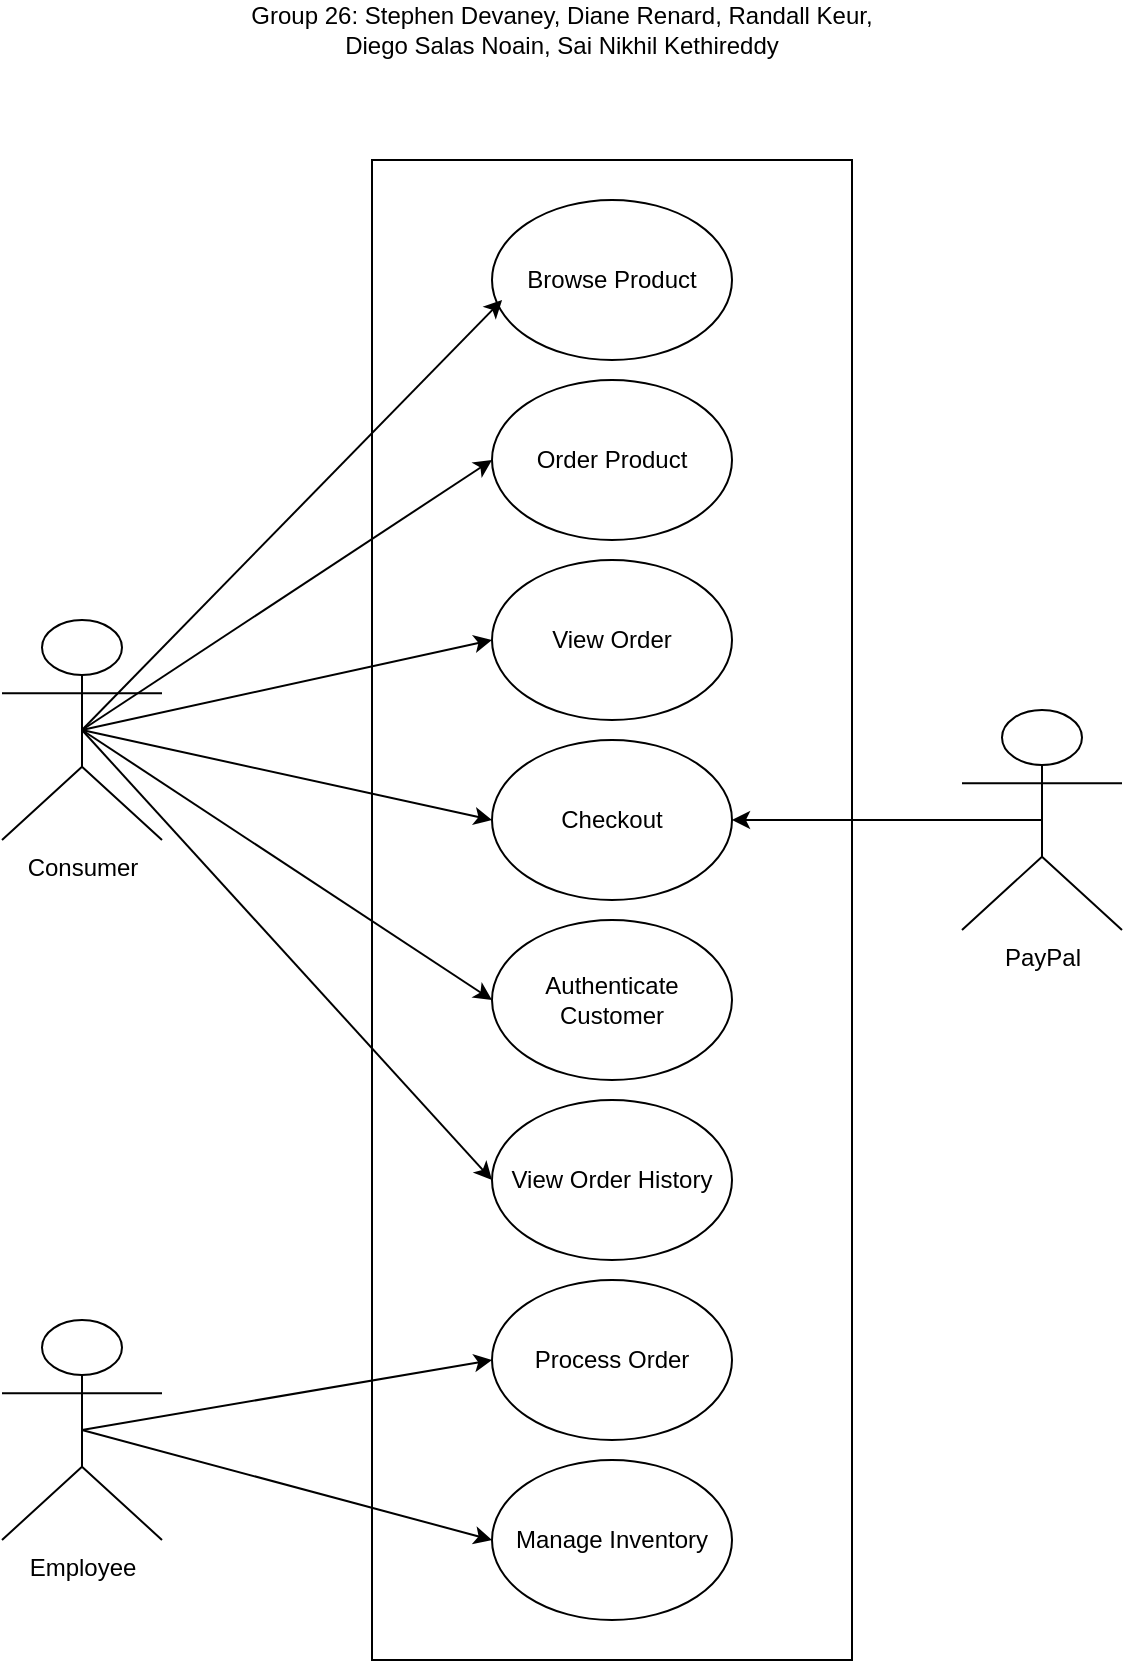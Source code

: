 <mxfile version="21.2.2" type="github" pages="3">
  <diagram name="Use_Case_Diagram" id="ihvqecI2_4nkTstzMAUD">
    <mxGraphModel dx="472" dy="689" grid="1" gridSize="10" guides="1" tooltips="1" connect="1" arrows="1" fold="1" page="1" pageScale="1" pageWidth="850" pageHeight="1100" math="0" shadow="0">
      <root>
        <mxCell id="0" />
        <mxCell id="1" parent="0" />
        <mxCell id="Eigh_kKSX5Gt3kVwFeeu-1" value="" style="group" parent="1" vertex="1" connectable="0">
          <mxGeometry x="305" y="80" width="240" height="750" as="geometry" />
        </mxCell>
        <mxCell id="Eigh_kKSX5Gt3kVwFeeu-2" value="" style="rounded=0;whiteSpace=wrap;html=1;" parent="Eigh_kKSX5Gt3kVwFeeu-1" vertex="1">
          <mxGeometry width="240" height="750" as="geometry" />
        </mxCell>
        <mxCell id="Eigh_kKSX5Gt3kVwFeeu-3" value="Browse Product" style="ellipse;whiteSpace=wrap;html=1;" parent="Eigh_kKSX5Gt3kVwFeeu-1" vertex="1">
          <mxGeometry x="60" y="20" width="120" height="80" as="geometry" />
        </mxCell>
        <mxCell id="Eigh_kKSX5Gt3kVwFeeu-4" value="Order Product" style="ellipse;whiteSpace=wrap;html=1;" parent="Eigh_kKSX5Gt3kVwFeeu-1" vertex="1">
          <mxGeometry x="60" y="110" width="120" height="80" as="geometry" />
        </mxCell>
        <mxCell id="Eigh_kKSX5Gt3kVwFeeu-5" value="View Order" style="ellipse;whiteSpace=wrap;html=1;" parent="Eigh_kKSX5Gt3kVwFeeu-1" vertex="1">
          <mxGeometry x="60" y="200" width="120" height="80" as="geometry" />
        </mxCell>
        <mxCell id="Eigh_kKSX5Gt3kVwFeeu-6" value="Checkout" style="ellipse;whiteSpace=wrap;html=1;" parent="Eigh_kKSX5Gt3kVwFeeu-1" vertex="1">
          <mxGeometry x="60" y="290" width="120" height="80" as="geometry" />
        </mxCell>
        <mxCell id="Eigh_kKSX5Gt3kVwFeeu-7" value="Authenticate Customer" style="ellipse;whiteSpace=wrap;html=1;" parent="Eigh_kKSX5Gt3kVwFeeu-1" vertex="1">
          <mxGeometry x="60" y="380" width="120" height="80" as="geometry" />
        </mxCell>
        <mxCell id="Eigh_kKSX5Gt3kVwFeeu-8" value="View Order History" style="ellipse;whiteSpace=wrap;html=1;" parent="Eigh_kKSX5Gt3kVwFeeu-1" vertex="1">
          <mxGeometry x="60" y="470" width="120" height="80" as="geometry" />
        </mxCell>
        <mxCell id="Eigh_kKSX5Gt3kVwFeeu-9" value="Process Order" style="ellipse;whiteSpace=wrap;html=1;" parent="Eigh_kKSX5Gt3kVwFeeu-1" vertex="1">
          <mxGeometry x="60" y="560" width="120" height="80" as="geometry" />
        </mxCell>
        <mxCell id="Eigh_kKSX5Gt3kVwFeeu-10" value="Manage Inventory" style="ellipse;whiteSpace=wrap;html=1;" parent="Eigh_kKSX5Gt3kVwFeeu-1" vertex="1">
          <mxGeometry x="60" y="650" width="120" height="80" as="geometry" />
        </mxCell>
        <mxCell id="Eigh_kKSX5Gt3kVwFeeu-11" style="rounded=0;orthogonalLoop=1;jettySize=auto;html=1;exitX=0.5;exitY=0.5;exitDx=0;exitDy=0;exitPerimeter=0;entryX=0.042;entryY=0.625;entryDx=0;entryDy=0;entryPerimeter=0;" parent="1" source="Eigh_kKSX5Gt3kVwFeeu-17" target="Eigh_kKSX5Gt3kVwFeeu-3" edge="1">
          <mxGeometry relative="1" as="geometry" />
        </mxCell>
        <mxCell id="Eigh_kKSX5Gt3kVwFeeu-12" style="edgeStyle=none;rounded=0;orthogonalLoop=1;jettySize=auto;html=1;exitX=0.5;exitY=0.5;exitDx=0;exitDy=0;exitPerimeter=0;entryX=0;entryY=0.5;entryDx=0;entryDy=0;" parent="1" source="Eigh_kKSX5Gt3kVwFeeu-17" target="Eigh_kKSX5Gt3kVwFeeu-4" edge="1">
          <mxGeometry relative="1" as="geometry" />
        </mxCell>
        <mxCell id="Eigh_kKSX5Gt3kVwFeeu-13" style="edgeStyle=none;rounded=0;orthogonalLoop=1;jettySize=auto;html=1;exitX=0.5;exitY=0.5;exitDx=0;exitDy=0;exitPerimeter=0;entryX=0;entryY=0.5;entryDx=0;entryDy=0;" parent="1" source="Eigh_kKSX5Gt3kVwFeeu-17" target="Eigh_kKSX5Gt3kVwFeeu-5" edge="1">
          <mxGeometry relative="1" as="geometry" />
        </mxCell>
        <mxCell id="Eigh_kKSX5Gt3kVwFeeu-14" style="edgeStyle=none;rounded=0;orthogonalLoop=1;jettySize=auto;html=1;exitX=0.5;exitY=0.5;exitDx=0;exitDy=0;exitPerimeter=0;entryX=0;entryY=0.5;entryDx=0;entryDy=0;" parent="1" source="Eigh_kKSX5Gt3kVwFeeu-17" target="Eigh_kKSX5Gt3kVwFeeu-6" edge="1">
          <mxGeometry relative="1" as="geometry" />
        </mxCell>
        <mxCell id="Eigh_kKSX5Gt3kVwFeeu-15" style="edgeStyle=none;rounded=0;orthogonalLoop=1;jettySize=auto;html=1;exitX=0.5;exitY=0.5;exitDx=0;exitDy=0;exitPerimeter=0;entryX=0;entryY=0.5;entryDx=0;entryDy=0;" parent="1" source="Eigh_kKSX5Gt3kVwFeeu-17" target="Eigh_kKSX5Gt3kVwFeeu-7" edge="1">
          <mxGeometry relative="1" as="geometry" />
        </mxCell>
        <mxCell id="Eigh_kKSX5Gt3kVwFeeu-16" style="edgeStyle=none;rounded=0;orthogonalLoop=1;jettySize=auto;html=1;exitX=0.5;exitY=0.5;exitDx=0;exitDy=0;exitPerimeter=0;entryX=0;entryY=0.5;entryDx=0;entryDy=0;" parent="1" source="Eigh_kKSX5Gt3kVwFeeu-17" target="Eigh_kKSX5Gt3kVwFeeu-8" edge="1">
          <mxGeometry relative="1" as="geometry" />
        </mxCell>
        <mxCell id="Eigh_kKSX5Gt3kVwFeeu-17" value="Consumer" style="shape=umlActor;verticalLabelPosition=bottom;verticalAlign=top;html=1;outlineConnect=0;" parent="1" vertex="1">
          <mxGeometry x="120" y="310" width="80" height="110" as="geometry" />
        </mxCell>
        <mxCell id="Eigh_kKSX5Gt3kVwFeeu-18" style="edgeStyle=none;rounded=0;orthogonalLoop=1;jettySize=auto;html=1;exitX=0.5;exitY=0.5;exitDx=0;exitDy=0;exitPerimeter=0;entryX=0;entryY=0.5;entryDx=0;entryDy=0;" parent="1" source="Eigh_kKSX5Gt3kVwFeeu-20" target="Eigh_kKSX5Gt3kVwFeeu-9" edge="1">
          <mxGeometry relative="1" as="geometry" />
        </mxCell>
        <mxCell id="Eigh_kKSX5Gt3kVwFeeu-19" style="edgeStyle=none;rounded=0;orthogonalLoop=1;jettySize=auto;html=1;exitX=0.5;exitY=0.5;exitDx=0;exitDy=0;exitPerimeter=0;entryX=0;entryY=0.5;entryDx=0;entryDy=0;" parent="1" source="Eigh_kKSX5Gt3kVwFeeu-20" target="Eigh_kKSX5Gt3kVwFeeu-10" edge="1">
          <mxGeometry relative="1" as="geometry" />
        </mxCell>
        <mxCell id="Eigh_kKSX5Gt3kVwFeeu-20" value="Employee" style="shape=umlActor;verticalLabelPosition=bottom;verticalAlign=top;html=1;outlineConnect=0;" parent="1" vertex="1">
          <mxGeometry x="120" y="660" width="80" height="110" as="geometry" />
        </mxCell>
        <mxCell id="Eigh_kKSX5Gt3kVwFeeu-21" style="edgeStyle=none;rounded=0;orthogonalLoop=1;jettySize=auto;html=1;exitX=0.5;exitY=0.5;exitDx=0;exitDy=0;exitPerimeter=0;entryX=1;entryY=0.5;entryDx=0;entryDy=0;" parent="1" source="Eigh_kKSX5Gt3kVwFeeu-22" target="Eigh_kKSX5Gt3kVwFeeu-6" edge="1">
          <mxGeometry relative="1" as="geometry" />
        </mxCell>
        <mxCell id="Eigh_kKSX5Gt3kVwFeeu-22" value="PayPal" style="shape=umlActor;verticalLabelPosition=bottom;verticalAlign=top;html=1;outlineConnect=0;" parent="1" vertex="1">
          <mxGeometry x="600" y="355" width="80" height="110" as="geometry" />
        </mxCell>
        <mxCell id="HQ1Xj-YZLAnqEoHl_CAz-1" value="Group 26: Stephen Devaney, Diane Renard, Randall Keur, &lt;br&gt;Diego Salas Noain, Sai Nikhil Kethireddy" style="text;html=1;strokeColor=none;fillColor=none;align=center;verticalAlign=middle;whiteSpace=wrap;rounded=0;" vertex="1" parent="1">
          <mxGeometry x="120" width="560" height="30" as="geometry" />
        </mxCell>
      </root>
    </mxGraphModel>
  </diagram>
  <diagram id="FrM0P8FgivSYNr9qOQEN" name="DSC">
    <mxGraphModel dx="1322" dy="689" grid="1" gridSize="10" guides="1" tooltips="1" connect="1" arrows="1" fold="1" page="1" pageScale="1" pageWidth="850" pageHeight="1100" math="0" shadow="0">
      <root>
        <mxCell id="0" />
        <mxCell id="1" parent="0" />
        <mxCell id="8mHESQCYsNvko3wfw2c5-1" value="" style="group" parent="1" vertex="1" connectable="0">
          <mxGeometry x="319" y="40" width="160" height="80" as="geometry" />
        </mxCell>
        <mxCell id="8mHESQCYsNvko3wfw2c5-2" value="" style="rounded=0;whiteSpace=wrap;html=1;fillColor=#FFFFFF;" parent="8mHESQCYsNvko3wfw2c5-1" vertex="1">
          <mxGeometry width="160" height="80" as="geometry" />
        </mxCell>
        <mxCell id="8mHESQCYsNvko3wfw2c5-3" value="" style="rounded=0;whiteSpace=wrap;html=1;fillColor=#FFFFFF;" parent="8mHESQCYsNvko3wfw2c5-1" vertex="1">
          <mxGeometry x="6" y="6" width="148" height="68" as="geometry" />
        </mxCell>
        <mxCell id="8mHESQCYsNvko3wfw2c5-4" value="" style="endArrow=none;html=1;rounded=0;entryX=1;entryY=0.25;entryDx=0;entryDy=0;exitX=0;exitY=0.25;exitDx=0;exitDy=0;" parent="8mHESQCYsNvko3wfw2c5-1" source="8mHESQCYsNvko3wfw2c5-3" target="8mHESQCYsNvko3wfw2c5-3" edge="1">
          <mxGeometry width="50" height="50" relative="1" as="geometry">
            <mxPoint x="30" y="80" as="sourcePoint" />
            <mxPoint x="80" y="30" as="targetPoint" />
          </mxGeometry>
        </mxCell>
        <mxCell id="8mHESQCYsNvko3wfw2c5-5" value="Electronic" style="text;html=1;strokeColor=none;fillColor=none;align=center;verticalAlign=middle;whiteSpace=wrap;rounded=0;" parent="8mHESQCYsNvko3wfw2c5-1" vertex="1">
          <mxGeometry x="7" y="7" width="147" height="15" as="geometry" />
        </mxCell>
        <mxCell id="8mHESQCYsNvko3wfw2c5-6" value="Lubbock Supermarket Ecommerce Project" style="text;html=1;strokeColor=none;fillColor=none;align=center;verticalAlign=middle;whiteSpace=wrap;rounded=0;" parent="8mHESQCYsNvko3wfw2c5-1" vertex="1">
          <mxGeometry x="7" y="23" width="147" height="51" as="geometry" />
        </mxCell>
        <mxCell id="8mHESQCYsNvko3wfw2c5-7" value="" style="group" parent="1" vertex="1" connectable="0">
          <mxGeometry x="318" y="200" width="160" height="80" as="geometry" />
        </mxCell>
        <mxCell id="8mHESQCYsNvko3wfw2c5-8" value="" style="rounded=0;whiteSpace=wrap;html=1;fillColor=#FFFFFF;" parent="8mHESQCYsNvko3wfw2c5-7" vertex="1">
          <mxGeometry width="160" height="80" as="geometry" />
        </mxCell>
        <mxCell id="8mHESQCYsNvko3wfw2c5-9" value="" style="rounded=0;whiteSpace=wrap;html=1;fillColor=#FFFFFF;" parent="8mHESQCYsNvko3wfw2c5-7" vertex="1">
          <mxGeometry x="6" y="6" width="148" height="68" as="geometry" />
        </mxCell>
        <mxCell id="8mHESQCYsNvko3wfw2c5-10" value="" style="endArrow=none;html=1;rounded=0;entryX=1;entryY=0.25;entryDx=0;entryDy=0;exitX=0;exitY=0.25;exitDx=0;exitDy=0;" parent="8mHESQCYsNvko3wfw2c5-7" source="8mHESQCYsNvko3wfw2c5-9" target="8mHESQCYsNvko3wfw2c5-9" edge="1">
          <mxGeometry width="50" height="50" relative="1" as="geometry">
            <mxPoint x="30" y="80" as="sourcePoint" />
            <mxPoint x="80" y="30" as="targetPoint" />
          </mxGeometry>
        </mxCell>
        <mxCell id="8mHESQCYsNvko3wfw2c5-11" value="Execute and Control" style="text;html=1;strokeColor=none;fillColor=none;align=center;verticalAlign=middle;whiteSpace=wrap;rounded=0;" parent="8mHESQCYsNvko3wfw2c5-7" vertex="1">
          <mxGeometry x="7" y="7" width="147" height="15" as="geometry" />
        </mxCell>
        <mxCell id="8mHESQCYsNvko3wfw2c5-12" style="edgeStyle=none;rounded=0;orthogonalLoop=1;jettySize=auto;html=1;exitX=1;exitY=0;exitDx=0;exitDy=0;entryX=0.5;entryY=0;entryDx=0;entryDy=0;endArrow=none;endFill=0;" parent="1" source="8mHESQCYsNvko3wfw2c5-13" target="8mHESQCYsNvko3wfw2c5-35" edge="1">
          <mxGeometry relative="1" as="geometry" />
        </mxCell>
        <mxCell id="8mHESQCYsNvko3wfw2c5-13" value="" style="rounded=0;whiteSpace=wrap;html=1;fillColor=#000000;strokeWidth=0;perimeterSpacing=0;gradientColor=default;strokeColor=none;" parent="1" vertex="1">
          <mxGeometry x="-1" y="160" width="799" height="1" as="geometry" />
        </mxCell>
        <mxCell id="8mHESQCYsNvko3wfw2c5-14" style="edgeStyle=none;rounded=0;orthogonalLoop=1;jettySize=auto;html=1;exitX=0.5;exitY=0;exitDx=0;exitDy=0;entryX=0.5;entryY=1;entryDx=0;entryDy=0;endArrow=none;endFill=0;" parent="1" source="8mHESQCYsNvko3wfw2c5-8" target="8mHESQCYsNvko3wfw2c5-13" edge="1">
          <mxGeometry relative="1" as="geometry" />
        </mxCell>
        <mxCell id="8mHESQCYsNvko3wfw2c5-15" style="edgeStyle=none;rounded=0;orthogonalLoop=1;jettySize=auto;html=1;exitX=0.5;exitY=1;exitDx=0;exitDy=0;entryX=0.5;entryY=1;entryDx=0;entryDy=0;endArrow=none;endFill=0;" parent="1" source="8mHESQCYsNvko3wfw2c5-2" target="8mHESQCYsNvko3wfw2c5-13" edge="1">
          <mxGeometry relative="1" as="geometry" />
        </mxCell>
        <mxCell id="8mHESQCYsNvko3wfw2c5-16" value="" style="group" parent="1" vertex="1" connectable="0">
          <mxGeometry x="119" y="200" width="160" height="80" as="geometry" />
        </mxCell>
        <mxCell id="8mHESQCYsNvko3wfw2c5-17" value="" style="rounded=0;whiteSpace=wrap;html=1;fillColor=#FFFFFF;" parent="8mHESQCYsNvko3wfw2c5-16" vertex="1">
          <mxGeometry width="160" height="80" as="geometry" />
        </mxCell>
        <mxCell id="8mHESQCYsNvko3wfw2c5-18" value="" style="rounded=0;whiteSpace=wrap;html=1;fillColor=#FFFFFF;" parent="8mHESQCYsNvko3wfw2c5-16" vertex="1">
          <mxGeometry x="6" y="6" width="148" height="68" as="geometry" />
        </mxCell>
        <mxCell id="8mHESQCYsNvko3wfw2c5-19" value="" style="endArrow=none;html=1;rounded=0;entryX=1;entryY=0.25;entryDx=0;entryDy=0;exitX=0;exitY=0.25;exitDx=0;exitDy=0;" parent="8mHESQCYsNvko3wfw2c5-16" source="8mHESQCYsNvko3wfw2c5-18" target="8mHESQCYsNvko3wfw2c5-18" edge="1">
          <mxGeometry width="50" height="50" relative="1" as="geometry">
            <mxPoint x="30" y="80" as="sourcePoint" />
            <mxPoint x="80" y="30" as="targetPoint" />
          </mxGeometry>
        </mxCell>
        <mxCell id="8mHESQCYsNvko3wfw2c5-20" value="Project Charter and Plan" style="text;html=1;strokeColor=none;fillColor=none;align=center;verticalAlign=middle;whiteSpace=wrap;rounded=0;" parent="8mHESQCYsNvko3wfw2c5-16" vertex="1">
          <mxGeometry x="7" y="7" width="147" height="15" as="geometry" />
        </mxCell>
        <mxCell id="8mHESQCYsNvko3wfw2c5-21" value="1 Project Charter &lt;br&gt;2 Project Plan" style="text;html=1;strokeColor=none;fillColor=none;align=center;verticalAlign=middle;whiteSpace=wrap;rounded=0;" parent="8mHESQCYsNvko3wfw2c5-16" vertex="1">
          <mxGeometry x="7" y="23" width="147" height="51" as="geometry" />
        </mxCell>
        <mxCell id="8mHESQCYsNvko3wfw2c5-22" value="" style="group" parent="1" vertex="1" connectable="0">
          <mxGeometry x="-81" y="201" width="160" height="80" as="geometry" />
        </mxCell>
        <mxCell id="8mHESQCYsNvko3wfw2c5-23" value="" style="rounded=0;whiteSpace=wrap;html=1;fillColor=#FFFFFF;" parent="8mHESQCYsNvko3wfw2c5-22" vertex="1">
          <mxGeometry width="160" height="80" as="geometry" />
        </mxCell>
        <mxCell id="8mHESQCYsNvko3wfw2c5-24" value="" style="rounded=0;whiteSpace=wrap;html=1;fillColor=#FFFFFF;" parent="8mHESQCYsNvko3wfw2c5-22" vertex="1">
          <mxGeometry x="6" y="6" width="148" height="68" as="geometry" />
        </mxCell>
        <mxCell id="8mHESQCYsNvko3wfw2c5-25" value="" style="endArrow=none;html=1;rounded=0;entryX=1;entryY=0.25;entryDx=0;entryDy=0;exitX=0;exitY=0.25;exitDx=0;exitDy=0;" parent="8mHESQCYsNvko3wfw2c5-22" source="8mHESQCYsNvko3wfw2c5-24" target="8mHESQCYsNvko3wfw2c5-24" edge="1">
          <mxGeometry width="50" height="50" relative="1" as="geometry">
            <mxPoint x="30" y="80" as="sourcePoint" />
            <mxPoint x="80" y="30" as="targetPoint" />
          </mxGeometry>
        </mxCell>
        <mxCell id="8mHESQCYsNvko3wfw2c5-26" value="&lt;font style=&quot;font-size: 11px;&quot;&gt;Initialize and Conceptualize&lt;/font&gt;" style="text;html=1;strokeColor=none;fillColor=none;align=center;verticalAlign=middle;whiteSpace=wrap;rounded=0;" parent="8mHESQCYsNvko3wfw2c5-22" vertex="1">
          <mxGeometry x="7" y="7" width="147" height="15" as="geometry" />
        </mxCell>
        <mxCell id="8mHESQCYsNvko3wfw2c5-27" value="1 Business Case" style="text;html=1;strokeColor=none;fillColor=none;align=center;verticalAlign=middle;whiteSpace=wrap;rounded=0;" parent="8mHESQCYsNvko3wfw2c5-22" vertex="1">
          <mxGeometry x="7" y="23" width="147" height="51" as="geometry" />
        </mxCell>
        <mxCell id="8mHESQCYsNvko3wfw2c5-28" value="" style="group" parent="1" vertex="1" connectable="0">
          <mxGeometry x="519" y="200" width="160" height="80" as="geometry" />
        </mxCell>
        <mxCell id="8mHESQCYsNvko3wfw2c5-29" value="" style="rounded=0;whiteSpace=wrap;html=1;fillColor=#FFFFFF;" parent="8mHESQCYsNvko3wfw2c5-28" vertex="1">
          <mxGeometry width="160" height="80" as="geometry" />
        </mxCell>
        <mxCell id="8mHESQCYsNvko3wfw2c5-30" value="" style="rounded=0;whiteSpace=wrap;html=1;fillColor=#FFFFFF;" parent="8mHESQCYsNvko3wfw2c5-28" vertex="1">
          <mxGeometry x="6" y="6" width="148" height="68" as="geometry" />
        </mxCell>
        <mxCell id="8mHESQCYsNvko3wfw2c5-31" value="" style="endArrow=none;html=1;rounded=0;entryX=1;entryY=0.25;entryDx=0;entryDy=0;exitX=0;exitY=0.25;exitDx=0;exitDy=0;" parent="8mHESQCYsNvko3wfw2c5-28" source="8mHESQCYsNvko3wfw2c5-30" target="8mHESQCYsNvko3wfw2c5-30" edge="1">
          <mxGeometry width="50" height="50" relative="1" as="geometry">
            <mxPoint x="30" y="80" as="sourcePoint" />
            <mxPoint x="80" y="30" as="targetPoint" />
          </mxGeometry>
        </mxCell>
        <mxCell id="8mHESQCYsNvko3wfw2c5-32" value="Close Project" style="text;html=1;strokeColor=none;fillColor=none;align=center;verticalAlign=middle;whiteSpace=wrap;rounded=0;" parent="8mHESQCYsNvko3wfw2c5-28" vertex="1">
          <mxGeometry x="7" y="7" width="147" height="15" as="geometry" />
        </mxCell>
        <mxCell id="8mHESQCYsNvko3wfw2c5-33" value="1 Final Project Report&lt;br&gt;2 Formal Acceptance" style="text;html=1;strokeColor=none;fillColor=none;align=center;verticalAlign=middle;whiteSpace=wrap;rounded=0;" parent="8mHESQCYsNvko3wfw2c5-28" vertex="1">
          <mxGeometry x="7" y="23" width="147" height="51" as="geometry" />
        </mxCell>
        <mxCell id="8mHESQCYsNvko3wfw2c5-34" value="" style="group" parent="1" vertex="1" connectable="0">
          <mxGeometry x="718" y="201" width="155" height="80" as="geometry" />
        </mxCell>
        <mxCell id="8mHESQCYsNvko3wfw2c5-35" value="" style="rounded=0;whiteSpace=wrap;html=1;fillColor=#FFFFFF;" parent="8mHESQCYsNvko3wfw2c5-34" vertex="1">
          <mxGeometry width="160" height="80" as="geometry" />
        </mxCell>
        <mxCell id="8mHESQCYsNvko3wfw2c5-36" value="" style="rounded=0;whiteSpace=wrap;html=1;fillColor=#FFFFFF;" parent="8mHESQCYsNvko3wfw2c5-34" vertex="1">
          <mxGeometry x="6" y="6" width="148" height="68" as="geometry" />
        </mxCell>
        <mxCell id="8mHESQCYsNvko3wfw2c5-37" value="" style="endArrow=none;html=1;rounded=0;entryX=1;entryY=0.25;entryDx=0;entryDy=0;exitX=0;exitY=0.25;exitDx=0;exitDy=0;" parent="8mHESQCYsNvko3wfw2c5-34" source="8mHESQCYsNvko3wfw2c5-36" target="8mHESQCYsNvko3wfw2c5-36" edge="1">
          <mxGeometry width="50" height="50" relative="1" as="geometry">
            <mxPoint x="30" y="80" as="sourcePoint" />
            <mxPoint x="80" y="30" as="targetPoint" />
          </mxGeometry>
        </mxCell>
        <mxCell id="8mHESQCYsNvko3wfw2c5-38" value="Evaluate Project Success" style="text;html=1;strokeColor=none;fillColor=none;align=center;verticalAlign=middle;whiteSpace=wrap;rounded=0;" parent="8mHESQCYsNvko3wfw2c5-34" vertex="1">
          <mxGeometry x="7" y="7" width="147" height="15" as="geometry" />
        </mxCell>
        <mxCell id="8mHESQCYsNvko3wfw2c5-39" value="1 Project Evaluations" style="text;html=1;strokeColor=none;fillColor=none;align=center;verticalAlign=middle;whiteSpace=wrap;rounded=0;" parent="8mHESQCYsNvko3wfw2c5-34" vertex="1">
          <mxGeometry x="7" y="23" width="147" height="51" as="geometry" />
        </mxCell>
        <mxCell id="8mHESQCYsNvko3wfw2c5-40" style="edgeStyle=none;rounded=0;orthogonalLoop=1;jettySize=auto;html=1;exitX=0.5;exitY=0;exitDx=0;exitDy=0;entryX=0;entryY=0.5;entryDx=0;entryDy=0;endArrow=none;endFill=0;" parent="1" source="8mHESQCYsNvko3wfw2c5-23" target="8mHESQCYsNvko3wfw2c5-13" edge="1">
          <mxGeometry relative="1" as="geometry" />
        </mxCell>
        <mxCell id="8mHESQCYsNvko3wfw2c5-41" style="edgeStyle=none;rounded=0;orthogonalLoop=1;jettySize=auto;html=1;exitX=0.5;exitY=0;exitDx=0;exitDy=0;entryX=0.75;entryY=0;entryDx=0;entryDy=0;endArrow=none;endFill=0;" parent="1" source="8mHESQCYsNvko3wfw2c5-32" target="8mHESQCYsNvko3wfw2c5-13" edge="1">
          <mxGeometry relative="1" as="geometry" />
        </mxCell>
        <mxCell id="8mHESQCYsNvko3wfw2c5-42" style="edgeStyle=none;rounded=0;orthogonalLoop=1;jettySize=auto;html=1;exitX=0.5;exitY=0;exitDx=0;exitDy=0;entryX=0.25;entryY=1;entryDx=0;entryDy=0;endArrow=none;endFill=0;" parent="1" source="8mHESQCYsNvko3wfw2c5-17" target="8mHESQCYsNvko3wfw2c5-13" edge="1">
          <mxGeometry relative="1" as="geometry" />
        </mxCell>
        <mxCell id="8mHESQCYsNvko3wfw2c5-43" value="" style="group" parent="1" vertex="1" connectable="0">
          <mxGeometry x="-280" y="360" width="160" height="80" as="geometry" />
        </mxCell>
        <mxCell id="8mHESQCYsNvko3wfw2c5-44" value="" style="rounded=0;whiteSpace=wrap;html=1;fillColor=#FFFFFF;" parent="8mHESQCYsNvko3wfw2c5-43" vertex="1">
          <mxGeometry width="160" height="80" as="geometry" />
        </mxCell>
        <mxCell id="8mHESQCYsNvko3wfw2c5-45" value="" style="rounded=0;whiteSpace=wrap;html=1;fillColor=#FFFFFF;" parent="8mHESQCYsNvko3wfw2c5-43" vertex="1">
          <mxGeometry x="6" y="6" width="148" height="68" as="geometry" />
        </mxCell>
        <mxCell id="8mHESQCYsNvko3wfw2c5-46" value="" style="endArrow=none;html=1;rounded=0;entryX=1;entryY=0.25;entryDx=0;entryDy=0;exitX=0;exitY=0.25;exitDx=0;exitDy=0;" parent="8mHESQCYsNvko3wfw2c5-43" source="8mHESQCYsNvko3wfw2c5-45" target="8mHESQCYsNvko3wfw2c5-45" edge="1">
          <mxGeometry width="50" height="50" relative="1" as="geometry">
            <mxPoint x="30" y="80" as="sourcePoint" />
            <mxPoint x="80" y="30" as="targetPoint" />
          </mxGeometry>
        </mxCell>
        <mxCell id="8mHESQCYsNvko3wfw2c5-47" value="&lt;font style=&quot;font-size: 11px;&quot;&gt;Requirements Specification&lt;/font&gt;" style="text;html=1;strokeColor=none;fillColor=none;align=center;verticalAlign=middle;whiteSpace=wrap;rounded=0;" parent="8mHESQCYsNvko3wfw2c5-43" vertex="1">
          <mxGeometry x="7" y="7" width="147" height="15" as="geometry" />
        </mxCell>
        <mxCell id="8mHESQCYsNvko3wfw2c5-48" value="1 Software Requirements Specification Report" style="text;html=1;strokeColor=none;fillColor=none;align=center;verticalAlign=middle;whiteSpace=wrap;rounded=0;" parent="8mHESQCYsNvko3wfw2c5-43" vertex="1">
          <mxGeometry x="7" y="23" width="147" height="51" as="geometry" />
        </mxCell>
        <mxCell id="8mHESQCYsNvko3wfw2c5-49" value="" style="rounded=0;whiteSpace=wrap;html=1;fillColor=#000000;strokeWidth=0;perimeterSpacing=0;gradientColor=default;strokeColor=none;" parent="1" vertex="1">
          <mxGeometry x="-200" y="320" width="1400" height="1" as="geometry" />
        </mxCell>
        <mxCell id="8mHESQCYsNvko3wfw2c5-50" value="" style="group" parent="1" vertex="1" connectable="0">
          <mxGeometry x="-81" y="361" width="160" height="80" as="geometry" />
        </mxCell>
        <mxCell id="8mHESQCYsNvko3wfw2c5-51" value="" style="rounded=0;whiteSpace=wrap;html=1;fillColor=#FFFFFF;" parent="8mHESQCYsNvko3wfw2c5-50" vertex="1">
          <mxGeometry width="160" height="80" as="geometry" />
        </mxCell>
        <mxCell id="8mHESQCYsNvko3wfw2c5-52" value="" style="rounded=0;whiteSpace=wrap;html=1;fillColor=#FFFFFF;" parent="8mHESQCYsNvko3wfw2c5-50" vertex="1">
          <mxGeometry x="6" y="6" width="148" height="68" as="geometry" />
        </mxCell>
        <mxCell id="8mHESQCYsNvko3wfw2c5-53" value="" style="endArrow=none;html=1;rounded=0;entryX=1;entryY=0.25;entryDx=0;entryDy=0;exitX=0;exitY=0.25;exitDx=0;exitDy=0;" parent="8mHESQCYsNvko3wfw2c5-50" source="8mHESQCYsNvko3wfw2c5-52" target="8mHESQCYsNvko3wfw2c5-52" edge="1">
          <mxGeometry width="50" height="50" relative="1" as="geometry">
            <mxPoint x="30" y="80" as="sourcePoint" />
            <mxPoint x="80" y="30" as="targetPoint" />
          </mxGeometry>
        </mxCell>
        <mxCell id="8mHESQCYsNvko3wfw2c5-54" value="Software Discovery" style="text;html=1;strokeColor=none;fillColor=none;align=center;verticalAlign=middle;whiteSpace=wrap;rounded=0;" parent="8mHESQCYsNvko3wfw2c5-50" vertex="1">
          <mxGeometry x="7" y="7" width="147" height="15" as="geometry" />
        </mxCell>
        <mxCell id="8mHESQCYsNvko3wfw2c5-55" value="1 Proposal Document (summarizing previous software)" style="text;html=1;strokeColor=none;fillColor=none;align=center;verticalAlign=middle;whiteSpace=wrap;rounded=0;" parent="8mHESQCYsNvko3wfw2c5-50" vertex="1">
          <mxGeometry x="7" y="23" width="147" height="51" as="geometry" />
        </mxCell>
        <mxCell id="8mHESQCYsNvko3wfw2c5-56" value="" style="group" parent="1" vertex="1" connectable="0">
          <mxGeometry x="120" y="360" width="160" height="80" as="geometry" />
        </mxCell>
        <mxCell id="8mHESQCYsNvko3wfw2c5-57" value="" style="rounded=0;whiteSpace=wrap;html=1;fillColor=#FFFFFF;" parent="8mHESQCYsNvko3wfw2c5-56" vertex="1">
          <mxGeometry width="160" height="80" as="geometry" />
        </mxCell>
        <mxCell id="8mHESQCYsNvko3wfw2c5-58" value="" style="rounded=0;whiteSpace=wrap;html=1;fillColor=#FFFFFF;" parent="8mHESQCYsNvko3wfw2c5-56" vertex="1">
          <mxGeometry x="6" y="6" width="148" height="68" as="geometry" />
        </mxCell>
        <mxCell id="8mHESQCYsNvko3wfw2c5-59" value="" style="endArrow=none;html=1;rounded=0;entryX=1;entryY=0.25;entryDx=0;entryDy=0;exitX=0;exitY=0.25;exitDx=0;exitDy=0;" parent="8mHESQCYsNvko3wfw2c5-56" source="8mHESQCYsNvko3wfw2c5-58" target="8mHESQCYsNvko3wfw2c5-58" edge="1">
          <mxGeometry width="50" height="50" relative="1" as="geometry">
            <mxPoint x="30" y="80" as="sourcePoint" />
            <mxPoint x="80" y="30" as="targetPoint" />
          </mxGeometry>
        </mxCell>
        <mxCell id="8mHESQCYsNvko3wfw2c5-60" value="Software Evaluation" style="text;html=1;strokeColor=none;fillColor=none;align=center;verticalAlign=middle;whiteSpace=wrap;rounded=0;" parent="8mHESQCYsNvko3wfw2c5-56" vertex="1">
          <mxGeometry x="7" y="7" width="147" height="15" as="geometry" />
        </mxCell>
        <mxCell id="8mHESQCYsNvko3wfw2c5-61" value="1 Re-use Software Evaluations" style="text;html=1;strokeColor=none;fillColor=none;align=center;verticalAlign=middle;whiteSpace=wrap;rounded=0;" parent="8mHESQCYsNvko3wfw2c5-56" vertex="1">
          <mxGeometry x="7" y="23" width="147" height="51" as="geometry" />
        </mxCell>
        <mxCell id="8mHESQCYsNvko3wfw2c5-62" value="" style="group" parent="1" vertex="1" connectable="0">
          <mxGeometry x="318" y="360" width="160" height="80" as="geometry" />
        </mxCell>
        <mxCell id="8mHESQCYsNvko3wfw2c5-63" value="" style="rounded=0;whiteSpace=wrap;html=1;fillColor=#FFFFFF;" parent="8mHESQCYsNvko3wfw2c5-62" vertex="1">
          <mxGeometry width="160" height="80" as="geometry" />
        </mxCell>
        <mxCell id="8mHESQCYsNvko3wfw2c5-64" value="" style="rounded=0;whiteSpace=wrap;html=1;fillColor=#FFFFFF;" parent="8mHESQCYsNvko3wfw2c5-62" vertex="1">
          <mxGeometry x="6" y="6" width="148" height="68" as="geometry" />
        </mxCell>
        <mxCell id="8mHESQCYsNvko3wfw2c5-65" value="" style="endArrow=none;html=1;rounded=0;entryX=1;entryY=0.25;entryDx=0;entryDy=0;exitX=0;exitY=0.25;exitDx=0;exitDy=0;" parent="8mHESQCYsNvko3wfw2c5-62" source="8mHESQCYsNvko3wfw2c5-64" target="8mHESQCYsNvko3wfw2c5-64" edge="1">
          <mxGeometry width="50" height="50" relative="1" as="geometry">
            <mxPoint x="30" y="80" as="sourcePoint" />
            <mxPoint x="80" y="30" as="targetPoint" />
          </mxGeometry>
        </mxCell>
        <mxCell id="8mHESQCYsNvko3wfw2c5-66" value="Requirements Refinement" style="text;html=1;strokeColor=none;fillColor=none;align=center;verticalAlign=middle;whiteSpace=wrap;rounded=0;" parent="8mHESQCYsNvko3wfw2c5-62" vertex="1">
          <mxGeometry x="7" y="7" width="147" height="15" as="geometry" />
        </mxCell>
        <mxCell id="8mHESQCYsNvko3wfw2c5-67" value="1 Updated and Annotated Software Requirements and Specification Report" style="text;html=1;strokeColor=none;fillColor=none;align=center;verticalAlign=middle;whiteSpace=wrap;rounded=0;" parent="8mHESQCYsNvko3wfw2c5-62" vertex="1">
          <mxGeometry x="7" y="23" width="147" height="51" as="geometry" />
        </mxCell>
        <mxCell id="8mHESQCYsNvko3wfw2c5-68" value="" style="group" parent="1" vertex="1" connectable="0">
          <mxGeometry x="519" y="360" width="160" height="80" as="geometry" />
        </mxCell>
        <mxCell id="8mHESQCYsNvko3wfw2c5-69" value="" style="rounded=0;whiteSpace=wrap;html=1;fillColor=#FFFFFF;" parent="8mHESQCYsNvko3wfw2c5-68" vertex="1">
          <mxGeometry width="160" height="80" as="geometry" />
        </mxCell>
        <mxCell id="8mHESQCYsNvko3wfw2c5-70" value="" style="rounded=0;whiteSpace=wrap;html=1;fillColor=#FFFFFF;" parent="8mHESQCYsNvko3wfw2c5-68" vertex="1">
          <mxGeometry x="6" y="6" width="148" height="68" as="geometry" />
        </mxCell>
        <mxCell id="8mHESQCYsNvko3wfw2c5-71" value="" style="endArrow=none;html=1;rounded=0;entryX=1;entryY=0.25;entryDx=0;entryDy=0;exitX=0;exitY=0.25;exitDx=0;exitDy=0;" parent="8mHESQCYsNvko3wfw2c5-68" source="8mHESQCYsNvko3wfw2c5-70" target="8mHESQCYsNvko3wfw2c5-70" edge="1">
          <mxGeometry width="50" height="50" relative="1" as="geometry">
            <mxPoint x="30" y="80" as="sourcePoint" />
            <mxPoint x="80" y="30" as="targetPoint" />
          </mxGeometry>
        </mxCell>
        <mxCell id="8mHESQCYsNvko3wfw2c5-72" value="&lt;font style=&quot;font-size: 11px;&quot;&gt;Configure Application System&lt;/font&gt;" style="text;html=1;strokeColor=none;fillColor=none;align=center;verticalAlign=middle;whiteSpace=wrap;rounded=0;" parent="8mHESQCYsNvko3wfw2c5-68" vertex="1">
          <mxGeometry x="7" y="7" width="147" height="15" as="geometry" />
        </mxCell>
        <mxCell id="8mHESQCYsNvko3wfw2c5-73" value="1 Develop and Maintenance Code" style="text;html=1;strokeColor=none;fillColor=none;align=center;verticalAlign=middle;whiteSpace=wrap;rounded=0;" parent="8mHESQCYsNvko3wfw2c5-68" vertex="1">
          <mxGeometry x="7" y="23" width="147" height="51" as="geometry" />
        </mxCell>
        <mxCell id="8mHESQCYsNvko3wfw2c5-74" value="" style="group" parent="1" vertex="1" connectable="0">
          <mxGeometry x="720" y="360" width="160" height="80" as="geometry" />
        </mxCell>
        <mxCell id="8mHESQCYsNvko3wfw2c5-75" value="" style="rounded=0;whiteSpace=wrap;html=1;fillColor=#FFFFFF;" parent="8mHESQCYsNvko3wfw2c5-74" vertex="1">
          <mxGeometry width="160" height="80" as="geometry" />
        </mxCell>
        <mxCell id="8mHESQCYsNvko3wfw2c5-76" value="" style="rounded=0;whiteSpace=wrap;html=1;fillColor=#FFFFFF;" parent="8mHESQCYsNvko3wfw2c5-74" vertex="1">
          <mxGeometry x="6" y="6" width="148" height="68" as="geometry" />
        </mxCell>
        <mxCell id="8mHESQCYsNvko3wfw2c5-77" value="" style="endArrow=none;html=1;rounded=0;entryX=1;entryY=0.25;entryDx=0;entryDy=0;exitX=0;exitY=0.25;exitDx=0;exitDy=0;" parent="8mHESQCYsNvko3wfw2c5-74" source="8mHESQCYsNvko3wfw2c5-76" target="8mHESQCYsNvko3wfw2c5-76" edge="1">
          <mxGeometry width="50" height="50" relative="1" as="geometry">
            <mxPoint x="30" y="80" as="sourcePoint" />
            <mxPoint x="80" y="30" as="targetPoint" />
          </mxGeometry>
        </mxCell>
        <mxCell id="8mHESQCYsNvko3wfw2c5-78" value="Adapt Components" style="text;html=1;strokeColor=none;fillColor=none;align=center;verticalAlign=middle;whiteSpace=wrap;rounded=0;" parent="8mHESQCYsNvko3wfw2c5-74" vertex="1">
          <mxGeometry x="7" y="7" width="147" height="15" as="geometry" />
        </mxCell>
        <mxCell id="8mHESQCYsNvko3wfw2c5-79" value="1 modified code of re-used components&lt;br&gt;2 Test results" style="text;html=1;strokeColor=none;fillColor=none;align=center;verticalAlign=middle;whiteSpace=wrap;rounded=0;" parent="8mHESQCYsNvko3wfw2c5-74" vertex="1">
          <mxGeometry x="7" y="23" width="147" height="51" as="geometry" />
        </mxCell>
        <mxCell id="8mHESQCYsNvko3wfw2c5-80" value="" style="group" parent="1" vertex="1" connectable="0">
          <mxGeometry x="920" y="360" width="160" height="80" as="geometry" />
        </mxCell>
        <mxCell id="8mHESQCYsNvko3wfw2c5-81" value="" style="rounded=0;whiteSpace=wrap;html=1;fillColor=#FFFFFF;" parent="8mHESQCYsNvko3wfw2c5-80" vertex="1">
          <mxGeometry width="160" height="80" as="geometry" />
        </mxCell>
        <mxCell id="8mHESQCYsNvko3wfw2c5-82" value="" style="rounded=0;whiteSpace=wrap;html=1;fillColor=#FFFFFF;" parent="8mHESQCYsNvko3wfw2c5-80" vertex="1">
          <mxGeometry x="6" y="6" width="148" height="68" as="geometry" />
        </mxCell>
        <mxCell id="8mHESQCYsNvko3wfw2c5-83" value="" style="endArrow=none;html=1;rounded=0;entryX=1;entryY=0.25;entryDx=0;entryDy=0;exitX=0;exitY=0.25;exitDx=0;exitDy=0;" parent="8mHESQCYsNvko3wfw2c5-80" source="8mHESQCYsNvko3wfw2c5-82" target="8mHESQCYsNvko3wfw2c5-82" edge="1">
          <mxGeometry width="50" height="50" relative="1" as="geometry">
            <mxPoint x="30" y="80" as="sourcePoint" />
            <mxPoint x="80" y="30" as="targetPoint" />
          </mxGeometry>
        </mxCell>
        <mxCell id="8mHESQCYsNvko3wfw2c5-84" value="Develop New Components" style="text;html=1;strokeColor=none;fillColor=none;align=center;verticalAlign=middle;whiteSpace=wrap;rounded=0;" parent="8mHESQCYsNvko3wfw2c5-80" vertex="1">
          <mxGeometry x="7" y="7" width="147" height="15" as="geometry" />
        </mxCell>
        <mxCell id="8mHESQCYsNvko3wfw2c5-85" value="1&amp;nbsp;newly created code&lt;br&gt;2 Test results" style="text;html=1;strokeColor=none;fillColor=none;align=center;verticalAlign=middle;whiteSpace=wrap;rounded=0;" parent="8mHESQCYsNvko3wfw2c5-80" vertex="1">
          <mxGeometry x="7" y="23" width="147" height="51" as="geometry" />
        </mxCell>
        <mxCell id="8mHESQCYsNvko3wfw2c5-86" value="" style="group" parent="1" vertex="1" connectable="0">
          <mxGeometry x="1120" y="360" width="160" height="80" as="geometry" />
        </mxCell>
        <mxCell id="8mHESQCYsNvko3wfw2c5-87" value="" style="rounded=0;whiteSpace=wrap;html=1;fillColor=#FFFFFF;" parent="8mHESQCYsNvko3wfw2c5-86" vertex="1">
          <mxGeometry width="160" height="80" as="geometry" />
        </mxCell>
        <mxCell id="8mHESQCYsNvko3wfw2c5-88" value="" style="rounded=0;whiteSpace=wrap;html=1;fillColor=#FFFFFF;" parent="8mHESQCYsNvko3wfw2c5-86" vertex="1">
          <mxGeometry x="6" y="6" width="148" height="68" as="geometry" />
        </mxCell>
        <mxCell id="8mHESQCYsNvko3wfw2c5-89" value="" style="endArrow=none;html=1;rounded=0;entryX=1;entryY=0.25;entryDx=0;entryDy=0;exitX=0;exitY=0.25;exitDx=0;exitDy=0;" parent="8mHESQCYsNvko3wfw2c5-86" source="8mHESQCYsNvko3wfw2c5-88" target="8mHESQCYsNvko3wfw2c5-88" edge="1">
          <mxGeometry width="50" height="50" relative="1" as="geometry">
            <mxPoint x="30" y="80" as="sourcePoint" />
            <mxPoint x="80" y="30" as="targetPoint" />
          </mxGeometry>
        </mxCell>
        <mxCell id="8mHESQCYsNvko3wfw2c5-90" value="Integrate System" style="text;html=1;strokeColor=none;fillColor=none;align=center;verticalAlign=middle;whiteSpace=wrap;rounded=0;" parent="8mHESQCYsNvko3wfw2c5-86" vertex="1">
          <mxGeometry x="7" y="7" width="147" height="15" as="geometry" />
        </mxCell>
        <mxCell id="8mHESQCYsNvko3wfw2c5-91" value="1 Integrated Software&lt;br&gt;2 LS App Software&lt;br&gt;3 Software Documentation" style="text;html=1;strokeColor=none;fillColor=none;align=center;verticalAlign=middle;whiteSpace=wrap;rounded=0;" parent="8mHESQCYsNvko3wfw2c5-86" vertex="1">
          <mxGeometry x="7" y="23" width="147" height="51" as="geometry" />
        </mxCell>
        <mxCell id="8mHESQCYsNvko3wfw2c5-92" style="edgeStyle=none;rounded=0;orthogonalLoop=1;jettySize=auto;html=1;exitX=0.5;exitY=0;exitDx=0;exitDy=0;entryX=0;entryY=0.5;entryDx=0;entryDy=0;fontSize=11;endArrow=none;endFill=0;" parent="1" source="8mHESQCYsNvko3wfw2c5-44" target="8mHESQCYsNvko3wfw2c5-49" edge="1">
          <mxGeometry relative="1" as="geometry" />
        </mxCell>
        <mxCell id="8mHESQCYsNvko3wfw2c5-93" style="edgeStyle=none;rounded=0;orthogonalLoop=1;jettySize=auto;html=1;exitX=0.5;exitY=0;exitDx=0;exitDy=0;entryX=1;entryY=0;entryDx=0;entryDy=0;fontSize=11;endArrow=none;endFill=0;" parent="1" source="8mHESQCYsNvko3wfw2c5-87" target="8mHESQCYsNvko3wfw2c5-49" edge="1">
          <mxGeometry relative="1" as="geometry" />
        </mxCell>
        <mxCell id="8mHESQCYsNvko3wfw2c5-94" style="edgeStyle=none;rounded=0;orthogonalLoop=1;jettySize=auto;html=1;exitX=0.5;exitY=0;exitDx=0;exitDy=0;entryX=0.142;entryY=0;entryDx=0;entryDy=0;entryPerimeter=0;fontSize=11;endArrow=none;endFill=0;" parent="1" source="8mHESQCYsNvko3wfw2c5-51" target="8mHESQCYsNvko3wfw2c5-49" edge="1">
          <mxGeometry relative="1" as="geometry" />
        </mxCell>
        <mxCell id="8mHESQCYsNvko3wfw2c5-95" style="edgeStyle=none;rounded=0;orthogonalLoop=1;jettySize=auto;html=1;exitX=0.5;exitY=0;exitDx=0;exitDy=0;entryX=0.286;entryY=0;entryDx=0;entryDy=0;entryPerimeter=0;fontSize=11;endArrow=none;endFill=0;" parent="1" source="8mHESQCYsNvko3wfw2c5-57" target="8mHESQCYsNvko3wfw2c5-49" edge="1">
          <mxGeometry relative="1" as="geometry" />
        </mxCell>
        <mxCell id="8mHESQCYsNvko3wfw2c5-96" style="edgeStyle=none;rounded=0;orthogonalLoop=1;jettySize=auto;html=1;exitX=0.5;exitY=0;exitDx=0;exitDy=0;fontSize=11;endArrow=none;endFill=0;entryX=0.427;entryY=1;entryDx=0;entryDy=0;entryPerimeter=0;" parent="1" source="8mHESQCYsNvko3wfw2c5-63" target="8mHESQCYsNvko3wfw2c5-49" edge="1">
          <mxGeometry relative="1" as="geometry">
            <mxPoint x="399" y="330" as="targetPoint" />
          </mxGeometry>
        </mxCell>
        <mxCell id="8mHESQCYsNvko3wfw2c5-97" style="edgeStyle=none;rounded=0;orthogonalLoop=1;jettySize=auto;html=1;exitX=0.5;exitY=0;exitDx=0;exitDy=0;entryX=0.571;entryY=0;entryDx=0;entryDy=0;entryPerimeter=0;fontSize=11;endArrow=none;endFill=0;" parent="1" source="8mHESQCYsNvko3wfw2c5-69" target="8mHESQCYsNvko3wfw2c5-49" edge="1">
          <mxGeometry relative="1" as="geometry" />
        </mxCell>
        <mxCell id="8mHESQCYsNvko3wfw2c5-98" style="edgeStyle=none;rounded=0;orthogonalLoop=1;jettySize=auto;html=1;exitX=0.5;exitY=0;exitDx=0;exitDy=0;entryX=0.714;entryY=-1;entryDx=0;entryDy=0;entryPerimeter=0;fontSize=11;endArrow=none;endFill=0;" parent="1" source="8mHESQCYsNvko3wfw2c5-75" target="8mHESQCYsNvko3wfw2c5-49" edge="1">
          <mxGeometry relative="1" as="geometry" />
        </mxCell>
        <mxCell id="8mHESQCYsNvko3wfw2c5-99" style="edgeStyle=none;rounded=0;orthogonalLoop=1;jettySize=auto;html=1;exitX=0.5;exitY=0;exitDx=0;exitDy=0;entryX=0.857;entryY=1;entryDx=0;entryDy=0;entryPerimeter=0;fontSize=11;endArrow=none;endFill=0;" parent="1" source="8mHESQCYsNvko3wfw2c5-81" target="8mHESQCYsNvko3wfw2c5-49" edge="1">
          <mxGeometry relative="1" as="geometry" />
        </mxCell>
        <mxCell id="8mHESQCYsNvko3wfw2c5-100" style="rounded=0;orthogonalLoop=1;jettySize=auto;html=1;exitX=0.5;exitY=1;exitDx=0;exitDy=0;entryX=0.427;entryY=-2;entryDx=0;entryDy=0;entryPerimeter=0;endArrow=none;endFill=0;" parent="1" source="8mHESQCYsNvko3wfw2c5-8" target="8mHESQCYsNvko3wfw2c5-49" edge="1">
          <mxGeometry relative="1" as="geometry" />
        </mxCell>
        <mxCell id="utkdar-_N3WTk9tQGYGK-1" value="Group 26: Stephen Devaney, Diane Renard, Randall Keur, Diego Salas Noain, Sai Nikhil Kethireddy" style="text;html=1;strokeColor=none;fillColor=none;align=center;verticalAlign=middle;whiteSpace=wrap;rounded=0;" vertex="1" parent="1">
          <mxGeometry x="-22" y="3" width="860" height="30" as="geometry" />
        </mxCell>
      </root>
    </mxGraphModel>
  </diagram>
  <diagram id="1zAdwVpBkECicd06bNcB" name="AON_Network_Diagram">
    <mxGraphModel dx="472" dy="746" grid="1" gridSize="10" guides="1" tooltips="1" connect="1" arrows="1" fold="1" page="1" pageScale="1" pageWidth="850" pageHeight="1100" math="0" shadow="0">
      <root>
        <mxCell id="0" />
        <mxCell id="1" parent="0" />
        <mxCell id="dFpBqgGUPEkMoPGlnUj5-1" style="rounded=0;orthogonalLoop=1;jettySize=auto;html=1;exitX=1;exitY=0.5;exitDx=0;exitDy=0;" parent="1" source="dFpBqgGUPEkMoPGlnUj5-4" target="dFpBqgGUPEkMoPGlnUj5-6" edge="1">
          <mxGeometry relative="1" as="geometry">
            <mxPoint x="370" y="319.23" as="targetPoint" />
          </mxGeometry>
        </mxCell>
        <mxCell id="dFpBqgGUPEkMoPGlnUj5-2" value="&#xa;&lt;span style=&quot;margin: 0px; padding: 0px; user-select: text; -webkit-user-drag: none; -webkit-tap-highlight-color: transparent; color: rgb(0, 0, 0); font-style: normal; font-variant-caps: normal; font-weight: 400; letter-spacing: normal; orphans: 2; text-align: center; text-indent: 0px; text-transform: none; widows: 2; word-spacing: 0px; -webkit-text-stroke-width: 0px; background-color: rgb(255, 255, 255); text-decoration-thickness: initial; text-decoration-style: initial; text-decoration-color: initial; font-size: 12pt; line-height: 20.504px; font-family: Calibri, Calibri_EmbeddedFont, Calibri_MSFontService, sans-serif; font-variant-ligatures: none !important;&quot; class=&quot;TextRun SCXW198008407 BCX0&quot; lang=&quot;EN-US&quot; data-contrast=&quot;auto&quot;&gt;&lt;span style=&quot;margin: 0px; padding: 0px; user-select: text; -webkit-user-drag: none; -webkit-tap-highlight-color: transparent;&quot; class=&quot;NormalTextRun SCXW198008407 BCX0&quot;&gt;1.1.1&lt;/span&gt;&lt;/span&gt;&lt;span style=&quot;margin: 0px; padding: 0px; user-select: text; -webkit-user-drag: none; -webkit-tap-highlight-color: transparent; color: rgb(0, 0, 0); font-style: normal; font-variant-ligatures: normal; font-variant-caps: normal; font-weight: 400; letter-spacing: normal; orphans: 2; text-align: center; text-indent: 0px; text-transform: none; widows: 2; word-spacing: 0px; -webkit-text-stroke-width: 0px; background-color: rgb(255, 255, 255); text-decoration-thickness: initial; text-decoration-style: initial; text-decoration-color: initial; font-size: 12pt; line-height: 20.504px; font-family: Calibri, Calibri_EmbeddedFont, Calibri_MSFontService, sans-serif;&quot; data-ccp-props=&quot;{&amp;quot;201341983&amp;quot;:0,&amp;quot;335551550&amp;quot;:2,&amp;quot;335551620&amp;quot;:2,&amp;quot;335559740&amp;quot;:259}&quot; class=&quot;EOP SCXW198008407 BCX0&quot;&gt;&amp;nbsp;&lt;/span&gt;&#xa;&#xa;" style="rounded=0;whiteSpace=wrap;html=1;verticalAlign=top;" parent="1" vertex="1">
          <mxGeometry y="289.23" width="120" height="60" as="geometry" />
        </mxCell>
        <mxCell id="dFpBqgGUPEkMoPGlnUj5-3" style="rounded=0;orthogonalLoop=1;jettySize=auto;html=1;exitX=1;exitY=0.5;exitDx=0;exitDy=0;entryX=0;entryY=0.5;entryDx=0;entryDy=0;" parent="1" source="dFpBqgGUPEkMoPGlnUj5-2" target="dFpBqgGUPEkMoPGlnUj5-4" edge="1">
          <mxGeometry relative="1" as="geometry" />
        </mxCell>
        <mxCell id="dFpBqgGUPEkMoPGlnUj5-4" value="&#xa;&lt;span style=&quot;margin: 0px; padding: 0px; user-select: text; -webkit-user-drag: none; -webkit-tap-highlight-color: transparent; color: rgb(0, 0, 0); font-style: normal; font-variant-caps: normal; font-weight: 400; letter-spacing: normal; orphans: 2; text-align: center; text-indent: 0px; text-transform: none; widows: 2; word-spacing: 0px; -webkit-text-stroke-width: 0px; background-color: rgb(255, 255, 255); text-decoration-thickness: initial; text-decoration-style: initial; text-decoration-color: initial; font-size: 12pt; line-height: 20.504px; font-family: Calibri, Calibri_EmbeddedFont, Calibri_MSFontService, sans-serif; font-variant-ligatures: none !important;&quot; class=&quot;TextRun SCXW266945438 BCX0&quot; lang=&quot;EN-US&quot; data-contrast=&quot;auto&quot;&gt;&lt;span style=&quot;margin: 0px; padding: 0px; user-select: text; -webkit-user-drag: none; -webkit-tap-highlight-color: transparent;&quot; class=&quot;NormalTextRun SCXW266945438 BCX0&quot;&gt;1.1.2&lt;/span&gt;&lt;/span&gt;&lt;span style=&quot;margin: 0px; padding: 0px; user-select: text; -webkit-user-drag: none; -webkit-tap-highlight-color: transparent; color: rgb(0, 0, 0); font-style: normal; font-variant-ligatures: normal; font-variant-caps: normal; font-weight: 400; letter-spacing: normal; orphans: 2; text-align: center; text-indent: 0px; text-transform: none; widows: 2; word-spacing: 0px; -webkit-text-stroke-width: 0px; background-color: rgb(255, 255, 255); text-decoration-thickness: initial; text-decoration-style: initial; text-decoration-color: initial; font-size: 12pt; line-height: 20.504px; font-family: Calibri, Calibri_EmbeddedFont, Calibri_MSFontService, sans-serif;&quot; data-ccp-props=&quot;{&amp;quot;201341983&amp;quot;:0,&amp;quot;335551550&amp;quot;:2,&amp;quot;335551620&amp;quot;:2,&amp;quot;335559740&amp;quot;:259}&quot; class=&quot;EOP SCXW266945438 BCX0&quot;&gt;&amp;nbsp;&lt;/span&gt;&#xa;&#xa;" style="rounded=0;whiteSpace=wrap;html=1;verticalAlign=top;" parent="1" vertex="1">
          <mxGeometry x="170" y="289.23" width="120" height="60" as="geometry" />
        </mxCell>
        <mxCell id="dFpBqgGUPEkMoPGlnUj5-5" style="edgeStyle=orthogonalEdgeStyle;rounded=0;orthogonalLoop=1;jettySize=auto;html=1;" parent="1" source="dFpBqgGUPEkMoPGlnUj5-6" target="dFpBqgGUPEkMoPGlnUj5-9" edge="1">
          <mxGeometry relative="1" as="geometry" />
        </mxCell>
        <mxCell id="dFpBqgGUPEkMoPGlnUj5-6" value="&lt;br&gt;&lt;span style=&quot;margin: 0px; padding: 0px; user-select: text; -webkit-user-drag: none; -webkit-tap-highlight-color: transparent; color: rgb(0, 0, 0); font-style: normal; font-variant-caps: normal; font-weight: 400; letter-spacing: normal; orphans: 2; text-align: center; text-indent: 0px; text-transform: none; widows: 2; word-spacing: 0px; -webkit-text-stroke-width: 0px; background-color: rgb(255, 255, 255); text-decoration-thickness: initial; text-decoration-style: initial; text-decoration-color: initial; font-size: 12pt; line-height: 20.504px; font-family: Calibri, Calibri_EmbeddedFont, Calibri_MSFontService, sans-serif; font-variant-ligatures: none !important;&quot; class=&quot;TextRun SCXW198008407 BCX0&quot; lang=&quot;EN-US&quot; data-contrast=&quot;auto&quot;&gt;&lt;span style=&quot;margin: 0px; padding: 0px; user-select: text; -webkit-user-drag: none; -webkit-tap-highlight-color: transparent;&quot; class=&quot;NormalTextRun SCXW198008407 BCX0&quot;&gt;1.1.3&lt;/span&gt;&lt;/span&gt;&lt;span style=&quot;margin: 0px; padding: 0px; user-select: text; -webkit-user-drag: none; -webkit-tap-highlight-color: transparent; color: rgb(0, 0, 0); font-style: normal; font-variant-ligatures: normal; font-variant-caps: normal; font-weight: 400; letter-spacing: normal; orphans: 2; text-align: center; text-indent: 0px; text-transform: none; widows: 2; word-spacing: 0px; -webkit-text-stroke-width: 0px; background-color: rgb(255, 255, 255); text-decoration-thickness: initial; text-decoration-style: initial; text-decoration-color: initial; font-size: 12pt; line-height: 20.504px; font-family: Calibri, Calibri_EmbeddedFont, Calibri_MSFontService, sans-serif;&quot; data-ccp-props=&quot;{&amp;quot;201341983&amp;quot;:0,&amp;quot;335551550&amp;quot;:2,&amp;quot;335551620&amp;quot;:2,&amp;quot;335559740&amp;quot;:259}&quot; class=&quot;EOP SCXW198008407 BCX0&quot;&gt;&amp;nbsp;&lt;/span&gt;&lt;br&gt;" style="rounded=0;whiteSpace=wrap;html=1;verticalAlign=top;" parent="1" vertex="1">
          <mxGeometry x="350" y="289.23" width="120" height="60" as="geometry" />
        </mxCell>
        <mxCell id="dFpBqgGUPEkMoPGlnUj5-8" style="rounded=0;orthogonalLoop=1;jettySize=auto;html=1;entryX=0;entryY=0.5;entryDx=0;entryDy=0;exitX=1;exitY=0.5;exitDx=0;exitDy=0;" parent="1" source="dFpBqgGUPEkMoPGlnUj5-9" target="dFpBqgGUPEkMoPGlnUj5-11" edge="1">
          <mxGeometry relative="1" as="geometry" />
        </mxCell>
        <mxCell id="dFpBqgGUPEkMoPGlnUj5-9" value="&lt;br&gt;&lt;span style=&quot;margin: 0px; padding: 0px; user-select: text; -webkit-user-drag: none; -webkit-tap-highlight-color: transparent; color: rgb(0, 0, 0); font-style: normal; font-variant-caps: normal; font-weight: 400; letter-spacing: normal; orphans: 2; text-align: center; text-indent: 0px; text-transform: none; widows: 2; word-spacing: 0px; -webkit-text-stroke-width: 0px; background-color: rgb(255, 255, 255); text-decoration-thickness: initial; text-decoration-style: initial; text-decoration-color: initial; font-size: 12pt; line-height: 20.504px; font-family: Calibri, Calibri_EmbeddedFont, Calibri_MSFontService, sans-serif; font-variant-ligatures: none !important;&quot; class=&quot;TextRun SCXW198008407 BCX0&quot; lang=&quot;EN-US&quot; data-contrast=&quot;auto&quot;&gt;&lt;span style=&quot;margin: 0px; padding: 0px; user-select: text; -webkit-user-drag: none; -webkit-tap-highlight-color: transparent;&quot; class=&quot;NormalTextRun SCXW198008407 BCX0&quot;&gt;1.1.4&lt;/span&gt;&lt;/span&gt;&lt;span style=&quot;margin: 0px; padding: 0px; user-select: text; -webkit-user-drag: none; -webkit-tap-highlight-color: transparent; color: rgb(0, 0, 0); font-style: normal; font-variant-ligatures: normal; font-variant-caps: normal; font-weight: 400; letter-spacing: normal; orphans: 2; text-align: center; text-indent: 0px; text-transform: none; widows: 2; word-spacing: 0px; -webkit-text-stroke-width: 0px; background-color: rgb(255, 255, 255); text-decoration-thickness: initial; text-decoration-style: initial; text-decoration-color: initial; font-size: 12pt; line-height: 20.504px; font-family: Calibri, Calibri_EmbeddedFont, Calibri_MSFontService, sans-serif;&quot; data-ccp-props=&quot;{&amp;quot;201341983&amp;quot;:0,&amp;quot;335551550&amp;quot;:2,&amp;quot;335551620&amp;quot;:2,&amp;quot;335559740&amp;quot;:259}&quot; class=&quot;EOP SCXW198008407 BCX0&quot;&gt;&amp;nbsp;&lt;/span&gt;" style="rounded=0;whiteSpace=wrap;html=1;verticalAlign=top;" parent="1" vertex="1">
          <mxGeometry x="520" y="289.23" width="120" height="60" as="geometry" />
        </mxCell>
        <mxCell id="dFpBqgGUPEkMoPGlnUj5-11" value="&lt;br&gt;&lt;span style=&quot;margin: 0px; padding: 0px; user-select: text; -webkit-user-drag: none; -webkit-tap-highlight-color: transparent; color: rgb(0, 0, 0); font-style: normal; font-variant-caps: normal; font-weight: 400; letter-spacing: normal; orphans: 2; text-align: center; text-indent: 0px; text-transform: none; widows: 2; word-spacing: 0px; -webkit-text-stroke-width: 0px; background-color: rgb(255, 255, 255); text-decoration-thickness: initial; text-decoration-style: initial; text-decoration-color: initial; font-size: 12pt; line-height: 20.504px; font-family: Calibri, Calibri_EmbeddedFont, Calibri_MSFontService, sans-serif; font-variant-ligatures: none !important;&quot; class=&quot;TextRun SCXW198008407 BCX0&quot; lang=&quot;EN-US&quot; data-contrast=&quot;auto&quot;&gt;&lt;span style=&quot;margin: 0px; padding: 0px; user-select: text; -webkit-user-drag: none; -webkit-tap-highlight-color: transparent;&quot; class=&quot;NormalTextRun SCXW198008407 BCX0&quot;&gt;1.1.5&lt;/span&gt;&lt;/span&gt;&lt;span style=&quot;margin: 0px; padding: 0px; user-select: text; -webkit-user-drag: none; -webkit-tap-highlight-color: transparent; color: rgb(0, 0, 0); font-style: normal; font-variant-ligatures: normal; font-variant-caps: normal; font-weight: 400; letter-spacing: normal; orphans: 2; text-align: center; text-indent: 0px; text-transform: none; widows: 2; word-spacing: 0px; -webkit-text-stroke-width: 0px; background-color: rgb(255, 255, 255); text-decoration-thickness: initial; text-decoration-style: initial; text-decoration-color: initial; font-size: 12pt; line-height: 20.504px; font-family: Calibri, Calibri_EmbeddedFont, Calibri_MSFontService, sans-serif;&quot; data-ccp-props=&quot;{&amp;quot;201341983&amp;quot;:0,&amp;quot;335551550&amp;quot;:2,&amp;quot;335551620&amp;quot;:2,&amp;quot;335559740&amp;quot;:259}&quot; class=&quot;EOP SCXW198008407 BCX0&quot;&gt;&amp;nbsp;&lt;/span&gt;" style="rounded=0;whiteSpace=wrap;html=1;verticalAlign=top;" parent="1" vertex="1">
          <mxGeometry x="680" y="289.23" width="120" height="60" as="geometry" />
        </mxCell>
        <mxCell id="dFpBqgGUPEkMoPGlnUj5-155" value="" style="rounded=0;orthogonalLoop=1;jettySize=auto;html=1;exitX=1;exitY=0.5;exitDx=0;exitDy=0;entryX=0;entryY=0.5;entryDx=0;entryDy=0;" parent="1" source="dFpBqgGUPEkMoPGlnUj5-13" target="dFpBqgGUPEkMoPGlnUj5-15" edge="1">
          <mxGeometry relative="1" as="geometry" />
        </mxCell>
        <mxCell id="dFpBqgGUPEkMoPGlnUj5-13" value="&lt;br&gt;&lt;span style=&quot;margin: 0px; padding: 0px; user-select: text; -webkit-user-drag: none; -webkit-tap-highlight-color: transparent; color: rgb(0, 0, 0); font-style: normal; font-variant-caps: normal; font-weight: 400; letter-spacing: normal; orphans: 2; text-align: center; text-indent: 0px; text-transform: none; widows: 2; word-spacing: 0px; -webkit-text-stroke-width: 0px; background-color: rgb(255, 255, 255); text-decoration-thickness: initial; text-decoration-style: initial; text-decoration-color: initial; font-size: 12pt; line-height: 20.504px; font-family: Calibri, Calibri_EmbeddedFont, Calibri_MSFontService, sans-serif; font-variant-ligatures: none !important;&quot; class=&quot;TextRun SCXW198008407 BCX0&quot; lang=&quot;EN-US&quot; data-contrast=&quot;auto&quot;&gt;&lt;span style=&quot;margin: 0px; padding: 0px; user-select: text; -webkit-user-drag: none; -webkit-tap-highlight-color: transparent;&quot; class=&quot;NormalTextRun SCXW198008407 BCX0&quot;&gt;1.1.6&lt;/span&gt;&lt;/span&gt;&lt;span style=&quot;margin: 0px; padding: 0px; user-select: text; -webkit-user-drag: none; -webkit-tap-highlight-color: transparent; color: rgb(0, 0, 0); font-style: normal; font-variant-ligatures: normal; font-variant-caps: normal; font-weight: 400; letter-spacing: normal; orphans: 2; text-align: center; text-indent: 0px; text-transform: none; widows: 2; word-spacing: 0px; -webkit-text-stroke-width: 0px; background-color: rgb(255, 255, 255); text-decoration-thickness: initial; text-decoration-style: initial; text-decoration-color: initial; font-size: 12pt; line-height: 20.504px; font-family: Calibri, Calibri_EmbeddedFont, Calibri_MSFontService, sans-serif;&quot; data-ccp-props=&quot;{&amp;quot;201341983&amp;quot;:0,&amp;quot;335551550&amp;quot;:2,&amp;quot;335551620&amp;quot;:2,&amp;quot;335559740&amp;quot;:259}&quot; class=&quot;EOP SCXW198008407 BCX0&quot;&gt;&amp;nbsp;&lt;/span&gt;" style="rounded=0;whiteSpace=wrap;html=1;verticalAlign=top;" parent="1" vertex="1">
          <mxGeometry x="830" y="289.23" width="120" height="60" as="geometry" />
        </mxCell>
        <mxCell id="dFpBqgGUPEkMoPGlnUj5-14" style="rounded=0;orthogonalLoop=1;jettySize=auto;html=1;" parent="1" source="dFpBqgGUPEkMoPGlnUj5-15" target="dFpBqgGUPEkMoPGlnUj5-17" edge="1">
          <mxGeometry relative="1" as="geometry" />
        </mxCell>
        <mxCell id="dFpBqgGUPEkMoPGlnUj5-15" value="&lt;br&gt;&lt;span style=&quot;margin: 0px; padding: 0px; user-select: text; -webkit-user-drag: none; -webkit-tap-highlight-color: transparent; color: rgb(0, 0, 0); font-style: normal; font-variant-caps: normal; font-weight: 400; letter-spacing: normal; orphans: 2; text-align: center; text-indent: 0px; text-transform: none; widows: 2; word-spacing: 0px; -webkit-text-stroke-width: 0px; background-color: rgb(255, 255, 255); text-decoration-thickness: initial; text-decoration-style: initial; text-decoration-color: initial; font-size: 12pt; line-height: 20.504px; font-family: Calibri, Calibri_EmbeddedFont, Calibri_MSFontService, sans-serif; font-variant-ligatures: none !important;&quot; class=&quot;TextRun SCXW198008407 BCX0&quot; lang=&quot;EN-US&quot; data-contrast=&quot;auto&quot;&gt;&lt;span style=&quot;margin: 0px; padding: 0px; user-select: text; -webkit-user-drag: none; -webkit-tap-highlight-color: transparent;&quot; class=&quot;NormalTextRun SCXW198008407 BCX0&quot;&gt;1.1.7&lt;/span&gt;&lt;/span&gt;&lt;span style=&quot;margin: 0px; padding: 0px; user-select: text; -webkit-user-drag: none; -webkit-tap-highlight-color: transparent; color: rgb(0, 0, 0); font-style: normal; font-variant-ligatures: normal; font-variant-caps: normal; font-weight: 400; letter-spacing: normal; orphans: 2; text-align: center; text-indent: 0px; text-transform: none; widows: 2; word-spacing: 0px; -webkit-text-stroke-width: 0px; background-color: rgb(255, 255, 255); text-decoration-thickness: initial; text-decoration-style: initial; text-decoration-color: initial; font-size: 12pt; line-height: 20.504px; font-family: Calibri, Calibri_EmbeddedFont, Calibri_MSFontService, sans-serif;&quot; data-ccp-props=&quot;{&amp;quot;201341983&amp;quot;:0,&amp;quot;335551550&amp;quot;:2,&amp;quot;335551620&amp;quot;:2,&amp;quot;335559740&amp;quot;:259}&quot; class=&quot;EOP SCXW198008407 BCX0&quot;&gt;&amp;nbsp;&lt;/span&gt;" style="rounded=0;whiteSpace=wrap;html=1;verticalAlign=top;" parent="1" vertex="1">
          <mxGeometry x="1010" y="289.23" width="120" height="60" as="geometry" />
        </mxCell>
        <mxCell id="dFpBqgGUPEkMoPGlnUj5-16" style="rounded=0;orthogonalLoop=1;jettySize=auto;html=1;entryX=0;entryY=0.5;entryDx=0;entryDy=0;" parent="1" source="dFpBqgGUPEkMoPGlnUj5-17" target="dFpBqgGUPEkMoPGlnUj5-19" edge="1">
          <mxGeometry relative="1" as="geometry" />
        </mxCell>
        <mxCell id="dFpBqgGUPEkMoPGlnUj5-17" value="&lt;br&gt;&lt;span style=&quot;margin: 0px; padding: 0px; user-select: text; -webkit-user-drag: none; -webkit-tap-highlight-color: transparent; color: rgb(0, 0, 0); font-style: normal; font-variant-caps: normal; font-weight: 400; letter-spacing: normal; orphans: 2; text-align: center; text-indent: 0px; text-transform: none; widows: 2; word-spacing: 0px; -webkit-text-stroke-width: 0px; background-color: rgb(255, 255, 255); text-decoration-thickness: initial; text-decoration-style: initial; text-decoration-color: initial; font-size: 12pt; line-height: 20.504px; font-family: Calibri, Calibri_EmbeddedFont, Calibri_MSFontService, sans-serif; font-variant-ligatures: none !important;&quot; class=&quot;TextRun SCXW198008407 BCX0&quot; lang=&quot;EN-US&quot; data-contrast=&quot;auto&quot;&gt;&lt;span style=&quot;margin: 0px; padding: 0px; user-select: text; -webkit-user-drag: none; -webkit-tap-highlight-color: transparent;&quot; class=&quot;NormalTextRun SCXW198008407 BCX0&quot;&gt;1.1.8&lt;/span&gt;&lt;/span&gt;&lt;span style=&quot;margin: 0px; padding: 0px; user-select: text; -webkit-user-drag: none; -webkit-tap-highlight-color: transparent; color: rgb(0, 0, 0); font-style: normal; font-variant-ligatures: normal; font-variant-caps: normal; font-weight: 400; letter-spacing: normal; orphans: 2; text-align: center; text-indent: 0px; text-transform: none; widows: 2; word-spacing: 0px; -webkit-text-stroke-width: 0px; background-color: rgb(255, 255, 255); text-decoration-thickness: initial; text-decoration-style: initial; text-decoration-color: initial; font-size: 12pt; line-height: 20.504px; font-family: Calibri, Calibri_EmbeddedFont, Calibri_MSFontService, sans-serif;&quot; data-ccp-props=&quot;{&amp;quot;201341983&amp;quot;:0,&amp;quot;335551550&amp;quot;:2,&amp;quot;335551620&amp;quot;:2,&amp;quot;335559740&amp;quot;:259}&quot; class=&quot;EOP SCXW198008407 BCX0&quot;&gt;&amp;nbsp;&lt;/span&gt;" style="rounded=0;whiteSpace=wrap;html=1;verticalAlign=top;" parent="1" vertex="1">
          <mxGeometry x="1170" y="289.23" width="120" height="60" as="geometry" />
        </mxCell>
        <mxCell id="dFpBqgGUPEkMoPGlnUj5-18" style="rounded=0;orthogonalLoop=1;jettySize=auto;html=1;entryX=0;entryY=0.5;entryDx=0;entryDy=0;" parent="1" source="dFpBqgGUPEkMoPGlnUj5-19" target="dFpBqgGUPEkMoPGlnUj5-22" edge="1">
          <mxGeometry relative="1" as="geometry" />
        </mxCell>
        <mxCell id="dFpBqgGUPEkMoPGlnUj5-19" value="&lt;br&gt;&lt;span style=&quot;margin: 0px; padding: 0px; user-select: text; -webkit-user-drag: none; -webkit-tap-highlight-color: transparent; color: rgb(0, 0, 0); font-style: normal; font-variant-caps: normal; font-weight: 400; letter-spacing: normal; orphans: 2; text-align: center; text-indent: 0px; text-transform: none; widows: 2; word-spacing: 0px; -webkit-text-stroke-width: 0px; background-color: rgb(255, 255, 255); text-decoration-thickness: initial; text-decoration-style: initial; text-decoration-color: initial; font-size: 12pt; line-height: 20.504px; font-family: Calibri, Calibri_EmbeddedFont, Calibri_MSFontService, sans-serif; font-variant-ligatures: none !important;&quot; class=&quot;TextRun SCXW198008407 BCX0&quot; lang=&quot;EN-US&quot; data-contrast=&quot;auto&quot;&gt;&lt;span style=&quot;margin: 0px; padding: 0px; user-select: text; -webkit-user-drag: none; -webkit-tap-highlight-color: transparent;&quot; class=&quot;NormalTextRun SCXW198008407 BCX0&quot;&gt;1.1.9&lt;br&gt;&lt;/span&gt;&lt;/span&gt;" style="rounded=0;whiteSpace=wrap;html=1;verticalAlign=top;" parent="1" vertex="1">
          <mxGeometry x="1360" y="289.23" width="120" height="60" as="geometry" />
        </mxCell>
        <mxCell id="dFpBqgGUPEkMoPGlnUj5-20" style="rounded=0;orthogonalLoop=1;jettySize=auto;html=1;entryX=0;entryY=0.5;entryDx=0;entryDy=0;" parent="1" source="dFpBqgGUPEkMoPGlnUj5-22" target="dFpBqgGUPEkMoPGlnUj5-24" edge="1">
          <mxGeometry relative="1" as="geometry" />
        </mxCell>
        <mxCell id="dFpBqgGUPEkMoPGlnUj5-21" style="rounded=0;orthogonalLoop=1;jettySize=auto;html=1;entryX=0;entryY=0.5;entryDx=0;entryDy=0;" parent="1" source="dFpBqgGUPEkMoPGlnUj5-22" target="dFpBqgGUPEkMoPGlnUj5-30" edge="1">
          <mxGeometry relative="1" as="geometry" />
        </mxCell>
        <mxCell id="dFpBqgGUPEkMoPGlnUj5-22" value="&lt;br&gt;&lt;span style=&quot;margin: 0px; padding: 0px; user-select: text; -webkit-user-drag: none; -webkit-tap-highlight-color: transparent; color: rgb(0, 0, 0); font-style: normal; font-variant-caps: normal; font-weight: 400; letter-spacing: normal; orphans: 2; text-align: center; text-indent: 0px; text-transform: none; widows: 2; word-spacing: 0px; -webkit-text-stroke-width: 0px; background-color: rgb(255, 255, 255); text-decoration-thickness: initial; text-decoration-style: initial; text-decoration-color: initial; font-size: 12pt; line-height: 20.504px; font-family: Calibri, Calibri_EmbeddedFont, Calibri_MSFontService, sans-serif; font-variant-ligatures: none !important;&quot; class=&quot;TextRun SCXW198008407 BCX0&quot; lang=&quot;EN-US&quot; data-contrast=&quot;auto&quot;&gt;&lt;span style=&quot;margin: 0px; padding: 0px; user-select: text; -webkit-user-drag: none; -webkit-tap-highlight-color: transparent;&quot; class=&quot;NormalTextRun SCXW198008407 BCX0&quot;&gt;1.1.10&lt;br&gt;&lt;/span&gt;&lt;/span&gt;" style="rounded=0;whiteSpace=wrap;html=1;verticalAlign=top;" parent="1" vertex="1">
          <mxGeometry x="1550" y="289.23" width="120" height="60" as="geometry" />
        </mxCell>
        <mxCell id="dFpBqgGUPEkMoPGlnUj5-23" value="" style="rounded=0;orthogonalLoop=1;jettySize=auto;html=1;entryX=0;entryY=0.25;entryDx=0;entryDy=0;exitX=1;exitY=0.5;exitDx=0;exitDy=0;" parent="1" source="dFpBqgGUPEkMoPGlnUj5-24" target="dFpBqgGUPEkMoPGlnUj5-26" edge="1">
          <mxGeometry relative="1" as="geometry" />
        </mxCell>
        <mxCell id="dFpBqgGUPEkMoPGlnUj5-24" value="&lt;br&gt;&lt;span style=&quot;margin: 0px; padding: 0px; user-select: text; -webkit-user-drag: none; -webkit-tap-highlight-color: transparent; color: rgb(0, 0, 0); font-style: normal; font-variant-caps: normal; font-weight: 400; letter-spacing: normal; orphans: 2; text-align: center; text-indent: 0px; text-transform: none; widows: 2; word-spacing: 0px; -webkit-text-stroke-width: 0px; background-color: rgb(255, 255, 255); text-decoration-thickness: initial; text-decoration-style: initial; text-decoration-color: initial; font-size: 12pt; line-height: 20.504px; font-family: Calibri, Calibri_EmbeddedFont, Calibri_MSFontService, sans-serif; font-variant-ligatures: none !important;&quot; class=&quot;TextRun SCXW198008407 BCX0&quot; lang=&quot;EN-US&quot; data-contrast=&quot;auto&quot;&gt;&lt;span style=&quot;margin: 0px; padding: 0px; user-select: text; -webkit-user-drag: none; -webkit-tap-highlight-color: transparent;&quot; class=&quot;NormalTextRun SCXW198008407 BCX0&quot;&gt;2.1.1&lt;br&gt;&lt;/span&gt;&lt;/span&gt;" style="rounded=0;whiteSpace=wrap;html=1;verticalAlign=top;" parent="1" vertex="1">
          <mxGeometry x="1720" y="210.0" width="120" height="60" as="geometry" />
        </mxCell>
        <mxCell id="dFpBqgGUPEkMoPGlnUj5-25" style="edgeStyle=orthogonalEdgeStyle;rounded=0;orthogonalLoop=1;jettySize=auto;html=1;entryX=0;entryY=0.5;entryDx=0;entryDy=0;" parent="1" source="dFpBqgGUPEkMoPGlnUj5-26" target="dFpBqgGUPEkMoPGlnUj5-28" edge="1">
          <mxGeometry relative="1" as="geometry" />
        </mxCell>
        <mxCell id="dFpBqgGUPEkMoPGlnUj5-26" value="&lt;br&gt;&lt;span style=&quot;margin: 0px; padding: 0px; user-select: text; -webkit-user-drag: none; -webkit-tap-highlight-color: transparent; color: rgb(0, 0, 0); font-style: normal; font-variant-caps: normal; font-weight: 400; letter-spacing: normal; orphans: 2; text-align: center; text-indent: 0px; text-transform: none; widows: 2; word-spacing: 0px; -webkit-text-stroke-width: 0px; background-color: rgb(255, 255, 255); text-decoration-thickness: initial; text-decoration-style: initial; text-decoration-color: initial; font-size: 12pt; line-height: 20.504px; font-family: Calibri, Calibri_EmbeddedFont, Calibri_MSFontService, sans-serif; font-variant-ligatures: none !important;&quot; class=&quot;TextRun SCXW198008407 BCX0&quot; lang=&quot;EN-US&quot; data-contrast=&quot;auto&quot;&gt;&lt;span style=&quot;margin: 0px; padding: 0px; user-select: text; -webkit-user-drag: none; -webkit-tap-highlight-color: transparent;&quot; class=&quot;NormalTextRun SCXW198008407 BCX0&quot;&gt;2.1.2&lt;br&gt;&lt;/span&gt;&lt;/span&gt;" style="rounded=0;whiteSpace=wrap;html=1;verticalAlign=top;" parent="1" vertex="1">
          <mxGeometry x="1910" y="280" width="120" height="60" as="geometry" />
        </mxCell>
        <mxCell id="dFpBqgGUPEkMoPGlnUj5-27" style="edgeStyle=orthogonalEdgeStyle;rounded=0;orthogonalLoop=1;jettySize=auto;html=1;" parent="1" source="dFpBqgGUPEkMoPGlnUj5-28" target="dFpBqgGUPEkMoPGlnUj5-32" edge="1">
          <mxGeometry relative="1" as="geometry" />
        </mxCell>
        <mxCell id="dFpBqgGUPEkMoPGlnUj5-28" value="&lt;br&gt;&lt;span style=&quot;margin: 0px; padding: 0px; user-select: text; -webkit-user-drag: none; -webkit-tap-highlight-color: transparent; color: rgb(0, 0, 0); font-style: normal; font-variant-caps: normal; font-weight: 400; letter-spacing: normal; orphans: 2; text-align: center; text-indent: 0px; text-transform: none; widows: 2; word-spacing: 0px; -webkit-text-stroke-width: 0px; background-color: rgb(255, 255, 255); text-decoration-thickness: initial; text-decoration-style: initial; text-decoration-color: initial; font-size: 12pt; line-height: 20.504px; font-family: Calibri, Calibri_EmbeddedFont, Calibri_MSFontService, sans-serif; font-variant-ligatures: none !important;&quot; class=&quot;TextRun SCXW198008407 BCX0&quot; lang=&quot;EN-US&quot; data-contrast=&quot;auto&quot;&gt;&lt;span style=&quot;margin: 0px; padding: 0px; user-select: text; -webkit-user-drag: none; -webkit-tap-highlight-color: transparent;&quot; class=&quot;NormalTextRun SCXW198008407 BCX0&quot;&gt;2.1.3&lt;br&gt;&lt;/span&gt;&lt;/span&gt;" style="rounded=0;whiteSpace=wrap;html=1;verticalAlign=top;" parent="1" vertex="1">
          <mxGeometry x="2100" y="280" width="120" height="60" as="geometry" />
        </mxCell>
        <mxCell id="dFpBqgGUPEkMoPGlnUj5-29" style="rounded=0;orthogonalLoop=1;jettySize=auto;html=1;entryX=0;entryY=0.5;entryDx=0;entryDy=0;exitX=1;exitY=0.5;exitDx=0;exitDy=0;" parent="1" source="dFpBqgGUPEkMoPGlnUj5-30" target="dFpBqgGUPEkMoPGlnUj5-26" edge="1">
          <mxGeometry relative="1" as="geometry" />
        </mxCell>
        <mxCell id="dFpBqgGUPEkMoPGlnUj5-30" value="&lt;br&gt;&lt;span style=&quot;margin: 0px; padding: 0px; user-select: text; -webkit-user-drag: none; -webkit-tap-highlight-color: transparent; color: rgb(0, 0, 0); font-style: normal; font-variant-caps: normal; font-weight: 400; letter-spacing: normal; orphans: 2; text-align: center; text-indent: 0px; text-transform: none; widows: 2; word-spacing: 0px; -webkit-text-stroke-width: 0px; background-color: rgb(255, 255, 255); text-decoration-thickness: initial; text-decoration-style: initial; text-decoration-color: initial; font-size: 12pt; line-height: 20.504px; font-family: Calibri, Calibri_EmbeddedFont, Calibri_MSFontService, sans-serif; font-variant-ligatures: none !important;&quot; class=&quot;TextRun SCXW198008407 BCX0&quot; lang=&quot;EN-US&quot; data-contrast=&quot;auto&quot;&gt;&lt;span style=&quot;margin: 0px; padding: 0px; user-select: text; -webkit-user-drag: none; -webkit-tap-highlight-color: transparent;&quot; class=&quot;NormalTextRun SCXW198008407 BCX0&quot;&gt;2.2.1&lt;br&gt;&lt;/span&gt;&lt;/span&gt;" style="rounded=0;whiteSpace=wrap;html=1;verticalAlign=top;" parent="1" vertex="1">
          <mxGeometry x="1720" y="359.23" width="120" height="60" as="geometry" />
        </mxCell>
        <mxCell id="dFpBqgGUPEkMoPGlnUj5-31" style="edgeStyle=orthogonalEdgeStyle;rounded=0;orthogonalLoop=1;jettySize=auto;html=1;entryX=0;entryY=0.5;entryDx=0;entryDy=0;" parent="1" source="dFpBqgGUPEkMoPGlnUj5-32" target="dFpBqgGUPEkMoPGlnUj5-34" edge="1">
          <mxGeometry relative="1" as="geometry" />
        </mxCell>
        <mxCell id="dFpBqgGUPEkMoPGlnUj5-32" value="&lt;br&gt;&lt;span style=&quot;margin: 0px; padding: 0px; user-select: text; -webkit-user-drag: none; -webkit-tap-highlight-color: transparent; color: rgb(0, 0, 0); font-style: normal; font-variant-caps: normal; font-weight: 400; letter-spacing: normal; orphans: 2; text-align: center; text-indent: 0px; text-transform: none; widows: 2; word-spacing: 0px; -webkit-text-stroke-width: 0px; background-color: rgb(255, 255, 255); text-decoration-thickness: initial; text-decoration-style: initial; text-decoration-color: initial; font-size: 12pt; line-height: 20.504px; font-family: Calibri, Calibri_EmbeddedFont, Calibri_MSFontService, sans-serif; font-variant-ligatures: none !important;&quot; class=&quot;TextRun SCXW198008407 BCX0&quot; lang=&quot;EN-US&quot; data-contrast=&quot;auto&quot;&gt;&lt;span style=&quot;margin: 0px; padding: 0px; user-select: text; -webkit-user-drag: none; -webkit-tap-highlight-color: transparent;&quot; class=&quot;NormalTextRun SCXW198008407 BCX0&quot;&gt;2.2.2&lt;br&gt;&lt;br&gt;&lt;/span&gt;&lt;/span&gt;" style="rounded=0;whiteSpace=wrap;html=1;verticalAlign=top;" parent="1" vertex="1">
          <mxGeometry x="2290" y="280" width="120" height="60" as="geometry" />
        </mxCell>
        <mxCell id="dFpBqgGUPEkMoPGlnUj5-33" style="edgeStyle=orthogonalEdgeStyle;rounded=0;orthogonalLoop=1;jettySize=auto;html=1;entryX=0;entryY=0.5;entryDx=0;entryDy=0;" parent="1" source="dFpBqgGUPEkMoPGlnUj5-34" target="dFpBqgGUPEkMoPGlnUj5-36" edge="1">
          <mxGeometry relative="1" as="geometry" />
        </mxCell>
        <mxCell id="dFpBqgGUPEkMoPGlnUj5-34" value="&lt;br&gt;&lt;span style=&quot;margin: 0px; padding: 0px; user-select: text; -webkit-user-drag: none; -webkit-tap-highlight-color: transparent; color: rgb(0, 0, 0); font-style: normal; font-variant-caps: normal; font-weight: 400; letter-spacing: normal; orphans: 2; text-align: center; text-indent: 0px; text-transform: none; widows: 2; word-spacing: 0px; -webkit-text-stroke-width: 0px; background-color: rgb(255, 255, 255); text-decoration-thickness: initial; text-decoration-style: initial; text-decoration-color: initial; font-size: 12pt; line-height: 20.504px; font-family: Calibri, Calibri_EmbeddedFont, Calibri_MSFontService, sans-serif; font-variant-ligatures: none !important;&quot; class=&quot;TextRun SCXW198008407 BCX0&quot; lang=&quot;EN-US&quot; data-contrast=&quot;auto&quot;&gt;&lt;span style=&quot;margin: 0px; padding: 0px; user-select: text; -webkit-user-drag: none; -webkit-tap-highlight-color: transparent;&quot; class=&quot;NormalTextRun SCXW198008407 BCX0&quot;&gt;2.2.3&lt;br&gt;&lt;br&gt;&lt;/span&gt;&lt;/span&gt;" style="rounded=0;whiteSpace=wrap;html=1;verticalAlign=top;" parent="1" vertex="1">
          <mxGeometry x="2480" y="280" width="120" height="60" as="geometry" />
        </mxCell>
        <mxCell id="dFpBqgGUPEkMoPGlnUj5-35" style="edgeStyle=orthogonalEdgeStyle;rounded=0;orthogonalLoop=1;jettySize=auto;html=1;entryX=0;entryY=0.5;entryDx=0;entryDy=0;" parent="1" source="dFpBqgGUPEkMoPGlnUj5-36" target="dFpBqgGUPEkMoPGlnUj5-38" edge="1">
          <mxGeometry relative="1" as="geometry" />
        </mxCell>
        <mxCell id="dFpBqgGUPEkMoPGlnUj5-36" value="&lt;br&gt;&lt;span style=&quot;margin: 0px; padding: 0px; user-select: text; -webkit-user-drag: none; -webkit-tap-highlight-color: transparent; color: rgb(0, 0, 0); font-style: normal; font-variant-caps: normal; font-weight: 400; letter-spacing: normal; orphans: 2; text-align: center; text-indent: 0px; text-transform: none; widows: 2; word-spacing: 0px; -webkit-text-stroke-width: 0px; background-color: rgb(255, 255, 255); text-decoration-thickness: initial; text-decoration-style: initial; text-decoration-color: initial; font-size: 12pt; line-height: 20.504px; font-family: Calibri, Calibri_EmbeddedFont, Calibri_MSFontService, sans-serif; font-variant-ligatures: none !important;&quot; class=&quot;TextRun SCXW198008407 BCX0&quot; lang=&quot;EN-US&quot; data-contrast=&quot;auto&quot;&gt;&lt;span style=&quot;margin: 0px; padding: 0px; user-select: text; -webkit-user-drag: none; -webkit-tap-highlight-color: transparent;&quot; class=&quot;NormalTextRun SCXW198008407 BCX0&quot;&gt;2.2.4&lt;br&gt;&lt;br&gt;&lt;/span&gt;&lt;/span&gt;" style="rounded=0;whiteSpace=wrap;html=1;verticalAlign=top;" parent="1" vertex="1">
          <mxGeometry x="2670" y="280" width="120" height="60" as="geometry" />
        </mxCell>
        <mxCell id="dFpBqgGUPEkMoPGlnUj5-37" style="edgeStyle=orthogonalEdgeStyle;rounded=0;orthogonalLoop=1;jettySize=auto;html=1;entryX=0;entryY=0.5;entryDx=0;entryDy=0;" parent="1" source="dFpBqgGUPEkMoPGlnUj5-38" target="dFpBqgGUPEkMoPGlnUj5-40" edge="1">
          <mxGeometry relative="1" as="geometry" />
        </mxCell>
        <mxCell id="dFpBqgGUPEkMoPGlnUj5-38" value="&lt;br&gt;&lt;span style=&quot;margin: 0px; padding: 0px; user-select: text; -webkit-user-drag: none; -webkit-tap-highlight-color: transparent; color: rgb(0, 0, 0); font-style: normal; font-variant-caps: normal; font-weight: 400; letter-spacing: normal; orphans: 2; text-align: center; text-indent: 0px; text-transform: none; widows: 2; word-spacing: 0px; -webkit-text-stroke-width: 0px; background-color: rgb(255, 255, 255); text-decoration-thickness: initial; text-decoration-style: initial; text-decoration-color: initial; font-size: 12pt; line-height: 20.504px; font-family: Calibri, Calibri_EmbeddedFont, Calibri_MSFontService, sans-serif; font-variant-ligatures: none !important;&quot; class=&quot;TextRun SCXW198008407 BCX0&quot; lang=&quot;EN-US&quot; data-contrast=&quot;auto&quot;&gt;&lt;span style=&quot;margin: 0px; padding: 0px; user-select: text; -webkit-user-drag: none; -webkit-tap-highlight-color: transparent;&quot; class=&quot;NormalTextRun SCXW198008407 BCX0&quot;&gt;2.2.5&lt;br&gt;&lt;br&gt;&lt;/span&gt;&lt;/span&gt;" style="rounded=0;whiteSpace=wrap;html=1;verticalAlign=top;" parent="1" vertex="1">
          <mxGeometry x="2860" y="280" width="120" height="60" as="geometry" />
        </mxCell>
        <mxCell id="dFpBqgGUPEkMoPGlnUj5-39" value="" style="edgeStyle=orthogonalEdgeStyle;rounded=0;orthogonalLoop=1;jettySize=auto;html=1;" parent="1" source="dFpBqgGUPEkMoPGlnUj5-40" target="dFpBqgGUPEkMoPGlnUj5-42" edge="1">
          <mxGeometry relative="1" as="geometry" />
        </mxCell>
        <mxCell id="dFpBqgGUPEkMoPGlnUj5-40" value="&lt;br&gt;&lt;span style=&quot;margin: 0px; padding: 0px; user-select: text; -webkit-user-drag: none; -webkit-tap-highlight-color: transparent; color: rgb(0, 0, 0); font-style: normal; font-variant-caps: normal; font-weight: 400; letter-spacing: normal; orphans: 2; text-align: center; text-indent: 0px; text-transform: none; widows: 2; word-spacing: 0px; -webkit-text-stroke-width: 0px; background-color: rgb(255, 255, 255); text-decoration-thickness: initial; text-decoration-style: initial; text-decoration-color: initial; font-size: 12pt; line-height: 20.504px; font-family: Calibri, Calibri_EmbeddedFont, Calibri_MSFontService, sans-serif; font-variant-ligatures: none !important;&quot; class=&quot;TextRun SCXW198008407 BCX0&quot; lang=&quot;EN-US&quot; data-contrast=&quot;auto&quot;&gt;&lt;span style=&quot;margin: 0px; padding: 0px; user-select: text; -webkit-user-drag: none; -webkit-tap-highlight-color: transparent;&quot; class=&quot;NormalTextRun SCXW198008407 BCX0&quot;&gt;2.2.6&lt;br&gt;&lt;br&gt;&lt;/span&gt;&lt;/span&gt;" style="rounded=0;whiteSpace=wrap;html=1;verticalAlign=top;" parent="1" vertex="1">
          <mxGeometry x="3050" y="280" width="120" height="60" as="geometry" />
        </mxCell>
        <mxCell id="dFpBqgGUPEkMoPGlnUj5-41" style="edgeStyle=orthogonalEdgeStyle;rounded=0;orthogonalLoop=1;jettySize=auto;html=1;entryX=0;entryY=0.5;entryDx=0;entryDy=0;" parent="1" source="dFpBqgGUPEkMoPGlnUj5-42" target="dFpBqgGUPEkMoPGlnUj5-44" edge="1">
          <mxGeometry relative="1" as="geometry" />
        </mxCell>
        <mxCell id="dFpBqgGUPEkMoPGlnUj5-42" value="&lt;br&gt;&lt;span style=&quot;margin: 0px; padding: 0px; user-select: text; -webkit-user-drag: none; -webkit-tap-highlight-color: transparent; color: rgb(0, 0, 0); font-style: normal; font-variant-caps: normal; font-weight: 400; letter-spacing: normal; orphans: 2; text-align: center; text-indent: 0px; text-transform: none; widows: 2; word-spacing: 0px; -webkit-text-stroke-width: 0px; background-color: rgb(255, 255, 255); text-decoration-thickness: initial; text-decoration-style: initial; text-decoration-color: initial; font-size: 12pt; line-height: 20.504px; font-family: Calibri, Calibri_EmbeddedFont, Calibri_MSFontService, sans-serif; font-variant-ligatures: none !important;&quot; class=&quot;TextRun SCXW198008407 BCX0&quot; lang=&quot;EN-US&quot; data-contrast=&quot;auto&quot;&gt;&lt;span style=&quot;margin: 0px; padding: 0px; user-select: text; -webkit-user-drag: none; -webkit-tap-highlight-color: transparent;&quot; class=&quot;NormalTextRun SCXW198008407 BCX0&quot;&gt;2.2.7&lt;br&gt;&lt;br&gt;&lt;/span&gt;&lt;/span&gt;" style="rounded=0;whiteSpace=wrap;html=1;verticalAlign=top;" parent="1" vertex="1">
          <mxGeometry x="3240" y="280" width="120" height="60" as="geometry" />
        </mxCell>
        <mxCell id="dFpBqgGUPEkMoPGlnUj5-43" style="edgeStyle=orthogonalEdgeStyle;rounded=0;orthogonalLoop=1;jettySize=auto;html=1;" parent="1" source="dFpBqgGUPEkMoPGlnUj5-44" target="dFpBqgGUPEkMoPGlnUj5-46" edge="1">
          <mxGeometry relative="1" as="geometry" />
        </mxCell>
        <mxCell id="dFpBqgGUPEkMoPGlnUj5-44" value="&lt;br&gt;&lt;span style=&quot;margin: 0px; padding: 0px; user-select: text; -webkit-user-drag: none; -webkit-tap-highlight-color: transparent; color: rgb(0, 0, 0); font-style: normal; font-variant-caps: normal; font-weight: 400; letter-spacing: normal; orphans: 2; text-align: center; text-indent: 0px; text-transform: none; widows: 2; word-spacing: 0px; -webkit-text-stroke-width: 0px; background-color: rgb(255, 255, 255); text-decoration-thickness: initial; text-decoration-style: initial; text-decoration-color: initial; font-size: 12pt; line-height: 20.504px; font-family: Calibri, Calibri_EmbeddedFont, Calibri_MSFontService, sans-serif; font-variant-ligatures: none !important;&quot; class=&quot;TextRun SCXW198008407 BCX0&quot; lang=&quot;EN-US&quot; data-contrast=&quot;auto&quot;&gt;&lt;span style=&quot;margin: 0px; padding: 0px; user-select: text; -webkit-user-drag: none; -webkit-tap-highlight-color: transparent;&quot; class=&quot;NormalTextRun SCXW198008407 BCX0&quot;&gt;2.2.8&lt;br&gt;&lt;br&gt;&lt;/span&gt;&lt;/span&gt;" style="rounded=0;whiteSpace=wrap;html=1;verticalAlign=top;" parent="1" vertex="1">
          <mxGeometry x="3430" y="280" width="120" height="60" as="geometry" />
        </mxCell>
        <mxCell id="dFpBqgGUPEkMoPGlnUj5-45" style="edgeStyle=orthogonalEdgeStyle;rounded=0;orthogonalLoop=1;jettySize=auto;html=1;entryX=0;entryY=0.5;entryDx=0;entryDy=0;" parent="1" source="dFpBqgGUPEkMoPGlnUj5-46" target="dFpBqgGUPEkMoPGlnUj5-48" edge="1">
          <mxGeometry relative="1" as="geometry">
            <mxPoint x="3890" y="310" as="targetPoint" />
          </mxGeometry>
        </mxCell>
        <mxCell id="dFpBqgGUPEkMoPGlnUj5-46" value="&lt;br&gt;&lt;span style=&quot;margin: 0px; padding: 0px; user-select: text; -webkit-user-drag: none; -webkit-tap-highlight-color: transparent; color: rgb(0, 0, 0); font-style: normal; font-variant-caps: normal; font-weight: 400; letter-spacing: normal; orphans: 2; text-align: center; text-indent: 0px; text-transform: none; widows: 2; word-spacing: 0px; -webkit-text-stroke-width: 0px; background-color: rgb(255, 255, 255); text-decoration-thickness: initial; text-decoration-style: initial; text-decoration-color: initial; font-size: 12pt; line-height: 20.504px; font-family: Calibri, Calibri_EmbeddedFont, Calibri_MSFontService, sans-serif; font-variant-ligatures: none !important;&quot; class=&quot;TextRun SCXW198008407 BCX0&quot; lang=&quot;EN-US&quot; data-contrast=&quot;auto&quot;&gt;&lt;span style=&quot;margin: 0px; padding: 0px; user-select: text; -webkit-user-drag: none; -webkit-tap-highlight-color: transparent;&quot; class=&quot;NormalTextRun SCXW198008407 BCX0&quot;&gt;2.2.9&lt;br&gt;&lt;br&gt;&lt;/span&gt;&lt;/span&gt;" style="rounded=0;whiteSpace=wrap;html=1;verticalAlign=top;" parent="1" vertex="1">
          <mxGeometry x="3620" y="280" width="120" height="60" as="geometry" />
        </mxCell>
        <mxCell id="dFpBqgGUPEkMoPGlnUj5-47" style="edgeStyle=orthogonalEdgeStyle;rounded=0;orthogonalLoop=1;jettySize=auto;html=1;entryX=0;entryY=0.5;entryDx=0;entryDy=0;" parent="1" source="dFpBqgGUPEkMoPGlnUj5-48" target="dFpBqgGUPEkMoPGlnUj5-50" edge="1">
          <mxGeometry relative="1" as="geometry" />
        </mxCell>
        <mxCell id="dFpBqgGUPEkMoPGlnUj5-48" value="&lt;span style=&quot;margin: 0px; padding: 0px; user-select: text; -webkit-user-drag: none; -webkit-tap-highlight-color: transparent; color: rgb(0, 0, 0); font-style: normal; font-variant-caps: normal; font-weight: 400; letter-spacing: normal; orphans: 2; text-align: center; text-indent: 0px; text-transform: none; widows: 2; word-spacing: 0px; -webkit-text-stroke-width: 0px; background-color: rgb(255, 255, 255); text-decoration-thickness: initial; text-decoration-style: initial; text-decoration-color: initial; font-size: 12pt; line-height: 20.504px; font-family: Calibri, Calibri_EmbeddedFont, Calibri_MSFontService, sans-serif; font-variant-ligatures: none !important;&quot; class=&quot;TextRun SCXW198008407 BCX0&quot; lang=&quot;EN-US&quot; data-contrast=&quot;auto&quot;&gt;&lt;span style=&quot;margin: 0px; padding: 0px; user-select: text; -webkit-user-drag: none; -webkit-tap-highlight-color: transparent;&quot; class=&quot;NormalTextRun SCXW198008407 BCX0&quot;&gt;3.1.1&lt;br&gt;&lt;/span&gt;&lt;/span&gt;" style="rounded=0;whiteSpace=wrap;html=1;verticalAlign=middle;" parent="1" vertex="1">
          <mxGeometry x="3810" y="280" width="120" height="60" as="geometry" />
        </mxCell>
        <mxCell id="dFpBqgGUPEkMoPGlnUj5-49" style="edgeStyle=orthogonalEdgeStyle;rounded=0;orthogonalLoop=1;jettySize=auto;html=1;entryX=0;entryY=0.5;entryDx=0;entryDy=0;" parent="1" source="dFpBqgGUPEkMoPGlnUj5-50" target="dFpBqgGUPEkMoPGlnUj5-53" edge="1">
          <mxGeometry relative="1" as="geometry" />
        </mxCell>
        <mxCell id="dFpBqgGUPEkMoPGlnUj5-50" value="&lt;span style=&quot;margin: 0px; padding: 0px; user-select: text; -webkit-user-drag: none; -webkit-tap-highlight-color: transparent; color: rgb(0, 0, 0); font-style: normal; font-variant-caps: normal; font-weight: 400; letter-spacing: normal; orphans: 2; text-align: center; text-indent: 0px; text-transform: none; widows: 2; word-spacing: 0px; -webkit-text-stroke-width: 0px; background-color: rgb(255, 255, 255); text-decoration-thickness: initial; text-decoration-style: initial; text-decoration-color: initial; font-size: 12pt; line-height: 20.504px; font-family: Calibri, Calibri_EmbeddedFont, Calibri_MSFontService, sans-serif; font-variant-ligatures: none !important;&quot; class=&quot;TextRun SCXW198008407 BCX0&quot; lang=&quot;EN-US&quot; data-contrast=&quot;auto&quot;&gt;&lt;span style=&quot;margin: 0px; padding: 0px; user-select: text; -webkit-user-drag: none; -webkit-tap-highlight-color: transparent;&quot; class=&quot;NormalTextRun SCXW198008407 BCX0&quot;&gt;3.1.2&lt;br&gt;&lt;/span&gt;&lt;/span&gt;" style="rounded=0;whiteSpace=wrap;html=1;verticalAlign=middle;" parent="1" vertex="1">
          <mxGeometry x="4000" y="280" width="120" height="60" as="geometry" />
        </mxCell>
        <mxCell id="dFpBqgGUPEkMoPGlnUj5-51" style="rounded=0;orthogonalLoop=1;jettySize=auto;html=1;entryX=0;entryY=0.5;entryDx=0;entryDy=0;exitX=1;exitY=0;exitDx=0;exitDy=0;" parent="1" source="dFpBqgGUPEkMoPGlnUj5-53" target="dFpBqgGUPEkMoPGlnUj5-55" edge="1">
          <mxGeometry relative="1" as="geometry" />
        </mxCell>
        <mxCell id="dFpBqgGUPEkMoPGlnUj5-52" style="rounded=0;orthogonalLoop=1;jettySize=auto;html=1;entryX=0;entryY=0.5;entryDx=0;entryDy=0;exitX=1;exitY=1;exitDx=0;exitDy=0;" parent="1" source="dFpBqgGUPEkMoPGlnUj5-53" target="dFpBqgGUPEkMoPGlnUj5-61" edge="1">
          <mxGeometry relative="1" as="geometry" />
        </mxCell>
        <mxCell id="dFpBqgGUPEkMoPGlnUj5-53" value="&lt;span style=&quot;margin: 0px; padding: 0px; user-select: text; -webkit-user-drag: none; -webkit-tap-highlight-color: transparent; color: rgb(0, 0, 0); font-style: normal; font-variant-caps: normal; font-weight: 400; letter-spacing: normal; orphans: 2; text-align: center; text-indent: 0px; text-transform: none; widows: 2; word-spacing: 0px; -webkit-text-stroke-width: 0px; background-color: rgb(255, 255, 255); text-decoration-thickness: initial; text-decoration-style: initial; text-decoration-color: initial; font-size: 12pt; line-height: 20.504px; font-family: Calibri, Calibri_EmbeddedFont, Calibri_MSFontService, sans-serif; font-variant-ligatures: none !important;&quot; class=&quot;TextRun SCXW198008407 BCX0&quot; lang=&quot;EN-US&quot; data-contrast=&quot;auto&quot;&gt;&lt;span style=&quot;margin: 0px; padding: 0px; user-select: text; -webkit-user-drag: none; -webkit-tap-highlight-color: transparent;&quot; class=&quot;NormalTextRun SCXW198008407 BCX0&quot;&gt;3.1.3&lt;br&gt;&lt;/span&gt;&lt;/span&gt;" style="rounded=0;whiteSpace=wrap;html=1;verticalAlign=middle;" parent="1" vertex="1">
          <mxGeometry x="4190" y="280" width="120" height="60" as="geometry" />
        </mxCell>
        <mxCell id="dFpBqgGUPEkMoPGlnUj5-54" style="rounded=0;orthogonalLoop=1;jettySize=auto;html=1;exitX=1;exitY=0.5;exitDx=0;exitDy=0;entryX=0;entryY=0.5;entryDx=0;entryDy=0;" parent="1" source="dFpBqgGUPEkMoPGlnUj5-55" target="dFpBqgGUPEkMoPGlnUj5-57" edge="1">
          <mxGeometry relative="1" as="geometry" />
        </mxCell>
        <mxCell id="dFpBqgGUPEkMoPGlnUj5-55" value="&lt;span style=&quot;margin: 0px; padding: 0px; user-select: text; -webkit-user-drag: none; -webkit-tap-highlight-color: transparent; color: rgb(0, 0, 0); font-style: normal; font-variant-caps: normal; font-weight: 400; letter-spacing: normal; orphans: 2; text-align: center; text-indent: 0px; text-transform: none; widows: 2; word-spacing: 0px; -webkit-text-stroke-width: 0px; background-color: rgb(255, 255, 255); text-decoration-thickness: initial; text-decoration-style: initial; text-decoration-color: initial; font-size: 12pt; line-height: 20.504px; font-family: Calibri, Calibri_EmbeddedFont, Calibri_MSFontService, sans-serif; font-variant-ligatures: none !important;&quot; class=&quot;TextRun SCXW198008407 BCX0&quot; lang=&quot;EN-US&quot; data-contrast=&quot;auto&quot;&gt;&lt;span style=&quot;margin: 0px; padding: 0px; user-select: text; -webkit-user-drag: none; -webkit-tap-highlight-color: transparent;&quot; class=&quot;NormalTextRun SCXW198008407 BCX0&quot;&gt;4.1.1&lt;br&gt;&lt;/span&gt;&lt;/span&gt;" style="rounded=0;whiteSpace=wrap;html=1;verticalAlign=middle;" parent="1" vertex="1">
          <mxGeometry x="4410" y="199.23" width="300" height="60" as="geometry" />
        </mxCell>
        <mxCell id="dFpBqgGUPEkMoPGlnUj5-56" style="rounded=0;orthogonalLoop=1;jettySize=auto;html=1;" parent="1" source="dFpBqgGUPEkMoPGlnUj5-57" target="dFpBqgGUPEkMoPGlnUj5-59" edge="1">
          <mxGeometry relative="1" as="geometry" />
        </mxCell>
        <mxCell id="dFpBqgGUPEkMoPGlnUj5-57" value="&lt;span style=&quot;margin: 0px; padding: 0px; user-select: text; -webkit-user-drag: none; -webkit-tap-highlight-color: transparent; color: rgb(0, 0, 0); font-style: normal; font-variant-caps: normal; font-weight: 400; letter-spacing: normal; orphans: 2; text-align: center; text-indent: 0px; text-transform: none; widows: 2; word-spacing: 0px; -webkit-text-stroke-width: 0px; background-color: rgb(255, 255, 255); text-decoration-thickness: initial; text-decoration-style: initial; text-decoration-color: initial; font-size: 12pt; line-height: 20.504px; font-family: Calibri, Calibri_EmbeddedFont, Calibri_MSFontService, sans-serif; font-variant-ligatures: none !important;&quot; class=&quot;TextRun SCXW198008407 BCX0&quot; lang=&quot;EN-US&quot; data-contrast=&quot;auto&quot;&gt;&lt;span style=&quot;margin: 0px; padding: 0px; user-select: text; -webkit-user-drag: none; -webkit-tap-highlight-color: transparent;&quot; class=&quot;NormalTextRun SCXW198008407 BCX0&quot;&gt;4.1.2&lt;br&gt;&lt;/span&gt;&lt;/span&gt;" style="rounded=0;whiteSpace=wrap;html=1;verticalAlign=middle;" parent="1" vertex="1">
          <mxGeometry x="4760" y="199.23" width="120" height="60" as="geometry" />
        </mxCell>
        <mxCell id="dFpBqgGUPEkMoPGlnUj5-58" style="rounded=0;orthogonalLoop=1;jettySize=auto;html=1;exitX=1;exitY=0.5;exitDx=0;exitDy=0;entryX=0;entryY=0.5;entryDx=0;entryDy=0;" parent="1" source="dFpBqgGUPEkMoPGlnUj5-59" target="dFpBqgGUPEkMoPGlnUj5-144" edge="1">
          <mxGeometry relative="1" as="geometry" />
        </mxCell>
        <mxCell id="dFpBqgGUPEkMoPGlnUj5-59" value="&lt;span style=&quot;margin: 0px; padding: 0px; user-select: text; -webkit-user-drag: none; -webkit-tap-highlight-color: transparent; color: rgb(0, 0, 0); font-style: normal; font-variant-caps: normal; font-weight: 400; letter-spacing: normal; orphans: 2; text-align: center; text-indent: 0px; text-transform: none; widows: 2; word-spacing: 0px; -webkit-text-stroke-width: 0px; background-color: rgb(255, 255, 255); text-decoration-thickness: initial; text-decoration-style: initial; text-decoration-color: initial; font-size: 12pt; line-height: 20.504px; font-family: Calibri, Calibri_EmbeddedFont, Calibri_MSFontService, sans-serif; font-variant-ligatures: none !important;&quot; class=&quot;TextRun SCXW198008407 BCX0&quot; lang=&quot;EN-US&quot; data-contrast=&quot;auto&quot;&gt;&lt;span style=&quot;margin: 0px; padding: 0px; user-select: text; -webkit-user-drag: none; -webkit-tap-highlight-color: transparent;&quot; class=&quot;NormalTextRun SCXW198008407 BCX0&quot;&gt;4.1.3&lt;br&gt;&lt;/span&gt;&lt;/span&gt;" style="rounded=0;whiteSpace=wrap;html=1;verticalAlign=middle;" parent="1" vertex="1">
          <mxGeometry x="4920" y="199.23" width="120" height="60" as="geometry" />
        </mxCell>
        <mxCell id="dFpBqgGUPEkMoPGlnUj5-60" style="edgeStyle=orthogonalEdgeStyle;rounded=0;orthogonalLoop=1;jettySize=auto;html=1;entryX=0;entryY=0.5;entryDx=0;entryDy=0;" parent="1" source="dFpBqgGUPEkMoPGlnUj5-61" target="dFpBqgGUPEkMoPGlnUj5-63" edge="1">
          <mxGeometry relative="1" as="geometry" />
        </mxCell>
        <mxCell id="dFpBqgGUPEkMoPGlnUj5-61" value="&lt;span style=&quot;margin: 0px; padding: 0px; user-select: text; -webkit-user-drag: none; -webkit-tap-highlight-color: transparent; color: rgb(0, 0, 0); font-style: normal; font-variant-caps: normal; font-weight: 400; letter-spacing: normal; orphans: 2; text-align: center; text-indent: 0px; text-transform: none; widows: 2; word-spacing: 0px; -webkit-text-stroke-width: 0px; background-color: rgb(255, 255, 255); text-decoration-thickness: initial; text-decoration-style: initial; text-decoration-color: initial; font-size: 12pt; line-height: 20.504px; font-family: Calibri, Calibri_EmbeddedFont, Calibri_MSFontService, sans-serif; font-variant-ligatures: none !important;&quot; class=&quot;TextRun SCXW198008407 BCX0&quot; lang=&quot;EN-US&quot; data-contrast=&quot;auto&quot;&gt;&lt;span style=&quot;margin: 0px; padding: 0px; user-select: text; -webkit-user-drag: none; -webkit-tap-highlight-color: transparent;&quot; class=&quot;NormalTextRun SCXW198008407 BCX0&quot;&gt;5.1.1&lt;br&gt;&lt;/span&gt;&lt;/span&gt;" style="rounded=0;whiteSpace=wrap;html=1;verticalAlign=middle;" parent="1" vertex="1">
          <mxGeometry x="4400" y="359.23" width="120" height="60" as="geometry" />
        </mxCell>
        <mxCell id="dFpBqgGUPEkMoPGlnUj5-62" style="edgeStyle=orthogonalEdgeStyle;rounded=0;orthogonalLoop=1;jettySize=auto;html=1;" parent="1" source="dFpBqgGUPEkMoPGlnUj5-63" target="dFpBqgGUPEkMoPGlnUj5-65" edge="1">
          <mxGeometry relative="1" as="geometry" />
        </mxCell>
        <mxCell id="dFpBqgGUPEkMoPGlnUj5-63" value="&lt;span style=&quot;margin: 0px; padding: 0px; user-select: text; -webkit-user-drag: none; -webkit-tap-highlight-color: transparent; color: rgb(0, 0, 0); font-style: normal; font-variant-caps: normal; font-weight: 400; letter-spacing: normal; orphans: 2; text-align: center; text-indent: 0px; text-transform: none; widows: 2; word-spacing: 0px; -webkit-text-stroke-width: 0px; background-color: rgb(255, 255, 255); text-decoration-thickness: initial; text-decoration-style: initial; text-decoration-color: initial; font-size: 12pt; line-height: 20.504px; font-family: Calibri, Calibri_EmbeddedFont, Calibri_MSFontService, sans-serif; font-variant-ligatures: none !important;&quot; class=&quot;TextRun SCXW198008407 BCX0&quot; lang=&quot;EN-US&quot; data-contrast=&quot;auto&quot;&gt;&lt;span style=&quot;margin: 0px; padding: 0px; user-select: text; -webkit-user-drag: none; -webkit-tap-highlight-color: transparent;&quot; class=&quot;NormalTextRun SCXW198008407 BCX0&quot;&gt;5.1.2&lt;br&gt;&lt;/span&gt;&lt;/span&gt;" style="rounded=0;whiteSpace=wrap;html=1;verticalAlign=middle;" parent="1" vertex="1">
          <mxGeometry x="4580" y="359.23" width="120" height="60" as="geometry" />
        </mxCell>
        <mxCell id="dFpBqgGUPEkMoPGlnUj5-64" style="edgeStyle=orthogonalEdgeStyle;rounded=0;orthogonalLoop=1;jettySize=auto;html=1;entryX=0;entryY=0.5;entryDx=0;entryDy=0;" parent="1" source="dFpBqgGUPEkMoPGlnUj5-65" target="dFpBqgGUPEkMoPGlnUj5-67" edge="1">
          <mxGeometry relative="1" as="geometry" />
        </mxCell>
        <mxCell id="dFpBqgGUPEkMoPGlnUj5-65" value="&lt;span style=&quot;margin: 0px; padding: 0px; user-select: text; -webkit-user-drag: none; -webkit-tap-highlight-color: transparent; color: rgb(0, 0, 0); font-style: normal; font-variant-caps: normal; font-weight: 400; letter-spacing: normal; orphans: 2; text-align: center; text-indent: 0px; text-transform: none; widows: 2; word-spacing: 0px; -webkit-text-stroke-width: 0px; background-color: rgb(255, 255, 255); text-decoration-thickness: initial; text-decoration-style: initial; text-decoration-color: initial; font-size: 12pt; line-height: 20.504px; font-family: Calibri, Calibri_EmbeddedFont, Calibri_MSFontService, sans-serif; font-variant-ligatures: none !important;&quot; class=&quot;TextRun SCXW198008407 BCX0&quot; lang=&quot;EN-US&quot; data-contrast=&quot;auto&quot;&gt;&lt;span style=&quot;margin: 0px; padding: 0px; user-select: text; -webkit-user-drag: none; -webkit-tap-highlight-color: transparent;&quot; class=&quot;NormalTextRun SCXW198008407 BCX0&quot;&gt;5.1.3&lt;br&gt;&lt;/span&gt;&lt;/span&gt;" style="rounded=0;whiteSpace=wrap;html=1;verticalAlign=middle;" parent="1" vertex="1">
          <mxGeometry x="4760" y="359.23" width="120" height="60" as="geometry" />
        </mxCell>
        <mxCell id="dFpBqgGUPEkMoPGlnUj5-66" style="rounded=0;orthogonalLoop=1;jettySize=auto;html=1;exitX=1;exitY=0.5;exitDx=0;exitDy=0;entryX=0;entryY=0.5;entryDx=0;entryDy=0;" parent="1" source="dFpBqgGUPEkMoPGlnUj5-67" target="dFpBqgGUPEkMoPGlnUj5-144" edge="1">
          <mxGeometry relative="1" as="geometry" />
        </mxCell>
        <mxCell id="dFpBqgGUPEkMoPGlnUj5-67" value="&lt;span style=&quot;margin: 0px; padding: 0px; user-select: text; -webkit-user-drag: none; -webkit-tap-highlight-color: transparent; color: rgb(0, 0, 0); font-style: normal; font-variant-caps: normal; font-weight: 400; letter-spacing: normal; orphans: 2; text-align: center; text-indent: 0px; text-transform: none; widows: 2; word-spacing: 0px; -webkit-text-stroke-width: 0px; background-color: rgb(255, 255, 255); text-decoration-thickness: initial; text-decoration-style: initial; text-decoration-color: initial; font-size: 12pt; line-height: 20.504px; font-family: Calibri, Calibri_EmbeddedFont, Calibri_MSFontService, sans-serif; font-variant-ligatures: none !important;&quot; class=&quot;TextRun SCXW198008407 BCX0&quot; lang=&quot;EN-US&quot; data-contrast=&quot;auto&quot;&gt;&lt;span style=&quot;margin: 0px; padding: 0px; user-select: text; -webkit-user-drag: none; -webkit-tap-highlight-color: transparent;&quot; class=&quot;NormalTextRun SCXW198008407 BCX0&quot;&gt;5.1.4&lt;br&gt;&lt;/span&gt;&lt;/span&gt;" style="rounded=0;whiteSpace=wrap;html=1;verticalAlign=middle;" parent="1" vertex="1">
          <mxGeometry x="4920" y="359.23" width="120" height="60" as="geometry" />
        </mxCell>
        <mxCell id="dFpBqgGUPEkMoPGlnUj5-68" value="" style="edgeStyle=orthogonalEdgeStyle;rounded=0;orthogonalLoop=1;jettySize=auto;html=1;" parent="1" source="dFpBqgGUPEkMoPGlnUj5-69" target="dFpBqgGUPEkMoPGlnUj5-71" edge="1">
          <mxGeometry relative="1" as="geometry" />
        </mxCell>
        <mxCell id="dFpBqgGUPEkMoPGlnUj5-69" value="7.1.1" style="rounded=0;whiteSpace=wrap;html=1;" parent="1" vertex="1">
          <mxGeometry x="6220" y="280" width="120" height="60" as="geometry" />
        </mxCell>
        <mxCell id="dFpBqgGUPEkMoPGlnUj5-70" value="" style="edgeStyle=orthogonalEdgeStyle;rounded=0;orthogonalLoop=1;jettySize=auto;html=1;" parent="1" source="dFpBqgGUPEkMoPGlnUj5-71" target="dFpBqgGUPEkMoPGlnUj5-74" edge="1">
          <mxGeometry relative="1" as="geometry" />
        </mxCell>
        <mxCell id="dFpBqgGUPEkMoPGlnUj5-71" value="7.1.2" style="rounded=0;whiteSpace=wrap;html=1;" parent="1" vertex="1">
          <mxGeometry x="6420" y="280" width="120" height="60" as="geometry" />
        </mxCell>
        <mxCell id="dFpBqgGUPEkMoPGlnUj5-72" style="rounded=0;orthogonalLoop=1;jettySize=auto;html=1;exitX=1;exitY=0.5;exitDx=0;exitDy=0;entryX=0;entryY=0.5;entryDx=0;entryDy=0;" parent="1" source="dFpBqgGUPEkMoPGlnUj5-74" target="dFpBqgGUPEkMoPGlnUj5-76" edge="1">
          <mxGeometry relative="1" as="geometry" />
        </mxCell>
        <mxCell id="dFpBqgGUPEkMoPGlnUj5-73" style="rounded=0;orthogonalLoop=1;jettySize=auto;html=1;exitX=1;exitY=0.5;exitDx=0;exitDy=0;entryX=0;entryY=0.5;entryDx=0;entryDy=0;" parent="1" source="dFpBqgGUPEkMoPGlnUj5-74" target="dFpBqgGUPEkMoPGlnUj5-78" edge="1">
          <mxGeometry relative="1" as="geometry" />
        </mxCell>
        <mxCell id="dFpBqgGUPEkMoPGlnUj5-74" value="7.1.3" style="rounded=0;whiteSpace=wrap;html=1;" parent="1" vertex="1">
          <mxGeometry x="6620" y="280" width="120" height="60" as="geometry" />
        </mxCell>
        <mxCell id="dFpBqgGUPEkMoPGlnUj5-75" value="" style="edgeStyle=orthogonalEdgeStyle;rounded=0;orthogonalLoop=1;jettySize=auto;html=1;" parent="1" source="dFpBqgGUPEkMoPGlnUj5-76" target="dFpBqgGUPEkMoPGlnUj5-80" edge="1">
          <mxGeometry relative="1" as="geometry" />
        </mxCell>
        <mxCell id="dFpBqgGUPEkMoPGlnUj5-76" value="8.1.1" style="whiteSpace=wrap;html=1;rounded=0;" parent="1" vertex="1">
          <mxGeometry x="6840" y="214.23" width="120" height="60" as="geometry" />
        </mxCell>
        <mxCell id="dFpBqgGUPEkMoPGlnUj5-77" value="" style="edgeStyle=orthogonalEdgeStyle;rounded=0;orthogonalLoop=1;jettySize=auto;html=1;" parent="1" source="dFpBqgGUPEkMoPGlnUj5-78" target="dFpBqgGUPEkMoPGlnUj5-82" edge="1">
          <mxGeometry relative="1" as="geometry" />
        </mxCell>
        <mxCell id="dFpBqgGUPEkMoPGlnUj5-78" value="9.1.1" style="whiteSpace=wrap;html=1;rounded=0;" parent="1" vertex="1">
          <mxGeometry x="6840" y="364.23" width="120" height="60" as="geometry" />
        </mxCell>
        <mxCell id="dFpBqgGUPEkMoPGlnUj5-79" value="" style="edgeStyle=orthogonalEdgeStyle;rounded=0;orthogonalLoop=1;jettySize=auto;html=1;" parent="1" source="dFpBqgGUPEkMoPGlnUj5-80" target="dFpBqgGUPEkMoPGlnUj5-84" edge="1">
          <mxGeometry relative="1" as="geometry" />
        </mxCell>
        <mxCell id="dFpBqgGUPEkMoPGlnUj5-80" value="8.1.2" style="whiteSpace=wrap;html=1;rounded=0;" parent="1" vertex="1">
          <mxGeometry x="7040" y="214.23" width="120" height="60" as="geometry" />
        </mxCell>
        <mxCell id="dFpBqgGUPEkMoPGlnUj5-81" value="" style="edgeStyle=orthogonalEdgeStyle;rounded=0;orthogonalLoop=1;jettySize=auto;html=1;" parent="1" source="dFpBqgGUPEkMoPGlnUj5-82" target="dFpBqgGUPEkMoPGlnUj5-89" edge="1">
          <mxGeometry relative="1" as="geometry" />
        </mxCell>
        <mxCell id="dFpBqgGUPEkMoPGlnUj5-82" value="9.1.2" style="whiteSpace=wrap;html=1;rounded=0;" parent="1" vertex="1">
          <mxGeometry x="7040" y="364.23" width="120" height="60" as="geometry" />
        </mxCell>
        <mxCell id="dFpBqgGUPEkMoPGlnUj5-83" value="" style="edgeStyle=orthogonalEdgeStyle;rounded=0;orthogonalLoop=1;jettySize=auto;html=1;" parent="1" source="dFpBqgGUPEkMoPGlnUj5-84" target="dFpBqgGUPEkMoPGlnUj5-86" edge="1">
          <mxGeometry relative="1" as="geometry" />
        </mxCell>
        <mxCell id="dFpBqgGUPEkMoPGlnUj5-84" value="8.1.3" style="whiteSpace=wrap;html=1;rounded=0;" parent="1" vertex="1">
          <mxGeometry x="7240" y="214.23" width="120" height="60" as="geometry" />
        </mxCell>
        <mxCell id="dFpBqgGUPEkMoPGlnUj5-85" value="" style="edgeStyle=orthogonalEdgeStyle;rounded=0;orthogonalLoop=1;jettySize=auto;html=1;" parent="1" source="dFpBqgGUPEkMoPGlnUj5-86" target="dFpBqgGUPEkMoPGlnUj5-87" edge="1">
          <mxGeometry relative="1" as="geometry" />
        </mxCell>
        <mxCell id="dFpBqgGUPEkMoPGlnUj5-86" value="8.1.4" style="whiteSpace=wrap;html=1;rounded=0;" parent="1" vertex="1">
          <mxGeometry x="7440" y="214.23" width="120" height="60" as="geometry" />
        </mxCell>
        <mxCell id="dFpBqgGUPEkMoPGlnUj5-87" value="8.1.5" style="whiteSpace=wrap;html=1;rounded=0;" parent="1" vertex="1">
          <mxGeometry x="7640" y="214.23" width="120" height="60" as="geometry" />
        </mxCell>
        <mxCell id="dFpBqgGUPEkMoPGlnUj5-88" value="" style="edgeStyle=orthogonalEdgeStyle;rounded=0;orthogonalLoop=1;jettySize=auto;html=1;" parent="1" source="dFpBqgGUPEkMoPGlnUj5-89" target="dFpBqgGUPEkMoPGlnUj5-91" edge="1">
          <mxGeometry relative="1" as="geometry" />
        </mxCell>
        <mxCell id="dFpBqgGUPEkMoPGlnUj5-89" value="9.1.3" style="whiteSpace=wrap;html=1;rounded=0;" parent="1" vertex="1">
          <mxGeometry x="7240" y="364.23" width="120" height="60" as="geometry" />
        </mxCell>
        <mxCell id="dFpBqgGUPEkMoPGlnUj5-90" value="" style="edgeStyle=orthogonalEdgeStyle;rounded=0;orthogonalLoop=1;jettySize=auto;html=1;" parent="1" source="dFpBqgGUPEkMoPGlnUj5-91" target="dFpBqgGUPEkMoPGlnUj5-93" edge="1">
          <mxGeometry relative="1" as="geometry" />
        </mxCell>
        <mxCell id="dFpBqgGUPEkMoPGlnUj5-91" value="9.1.4" style="whiteSpace=wrap;html=1;rounded=0;" parent="1" vertex="1">
          <mxGeometry x="7440" y="364.23" width="120" height="60" as="geometry" />
        </mxCell>
        <mxCell id="dFpBqgGUPEkMoPGlnUj5-92" value="" style="edgeStyle=orthogonalEdgeStyle;rounded=0;orthogonalLoop=1;jettySize=auto;html=1;" parent="1" source="dFpBqgGUPEkMoPGlnUj5-93" target="dFpBqgGUPEkMoPGlnUj5-95" edge="1">
          <mxGeometry relative="1" as="geometry" />
        </mxCell>
        <mxCell id="dFpBqgGUPEkMoPGlnUj5-93" value="9.1.5" style="whiteSpace=wrap;html=1;rounded=0;" parent="1" vertex="1">
          <mxGeometry x="7640" y="364.23" width="120" height="60" as="geometry" />
        </mxCell>
        <mxCell id="dFpBqgGUPEkMoPGlnUj5-94" value="" style="edgeStyle=orthogonalEdgeStyle;rounded=0;orthogonalLoop=1;jettySize=auto;html=1;" parent="1" source="dFpBqgGUPEkMoPGlnUj5-95" target="dFpBqgGUPEkMoPGlnUj5-97" edge="1">
          <mxGeometry relative="1" as="geometry" />
        </mxCell>
        <mxCell id="dFpBqgGUPEkMoPGlnUj5-95" value="9.1.6" style="whiteSpace=wrap;html=1;rounded=0;" parent="1" vertex="1">
          <mxGeometry x="7840" y="364.23" width="120" height="60" as="geometry" />
        </mxCell>
        <mxCell id="dFpBqgGUPEkMoPGlnUj5-96" value="" style="rounded=0;orthogonalLoop=1;jettySize=auto;html=1;exitX=1;exitY=0.5;exitDx=0;exitDy=0;entryX=0;entryY=0.5;entryDx=0;entryDy=0;" parent="1" source="dFpBqgGUPEkMoPGlnUj5-97" target="dFpBqgGUPEkMoPGlnUj5-99" edge="1">
          <mxGeometry relative="1" as="geometry" />
        </mxCell>
        <mxCell id="dFpBqgGUPEkMoPGlnUj5-97" value="9.1.7" style="whiteSpace=wrap;html=1;rounded=0;" parent="1" vertex="1">
          <mxGeometry x="8040" y="364.23" width="120" height="60" as="geometry" />
        </mxCell>
        <mxCell id="dFpBqgGUPEkMoPGlnUj5-98" value="" style="edgeStyle=orthogonalEdgeStyle;rounded=0;orthogonalLoop=1;jettySize=auto;html=1;" parent="1" source="dFpBqgGUPEkMoPGlnUj5-99" target="dFpBqgGUPEkMoPGlnUj5-102" edge="1">
          <mxGeometry relative="1" as="geometry" />
        </mxCell>
        <mxCell id="dFpBqgGUPEkMoPGlnUj5-99" value="10.1.1" style="whiteSpace=wrap;html=1;rounded=0;" parent="1" vertex="1">
          <mxGeometry x="8260" y="280" width="120" height="60" as="geometry" />
        </mxCell>
        <mxCell id="dFpBqgGUPEkMoPGlnUj5-100" value="" style="endArrow=classic;html=1;rounded=0;exitX=1;exitY=0.5;exitDx=0;exitDy=0;entryX=0;entryY=0.5;entryDx=0;entryDy=0;" parent="1" source="dFpBqgGUPEkMoPGlnUj5-87" target="dFpBqgGUPEkMoPGlnUj5-99" edge="1">
          <mxGeometry width="50" height="50" relative="1" as="geometry">
            <mxPoint x="7820" y="559.23" as="sourcePoint" />
            <mxPoint x="8220" y="389.23" as="targetPoint" />
          </mxGeometry>
        </mxCell>
        <mxCell id="dFpBqgGUPEkMoPGlnUj5-101" value="" style="edgeStyle=orthogonalEdgeStyle;rounded=0;orthogonalLoop=1;jettySize=auto;html=1;" parent="1" source="dFpBqgGUPEkMoPGlnUj5-102" target="dFpBqgGUPEkMoPGlnUj5-104" edge="1">
          <mxGeometry relative="1" as="geometry" />
        </mxCell>
        <mxCell id="dFpBqgGUPEkMoPGlnUj5-102" value="10.1.2" style="whiteSpace=wrap;html=1;rounded=0;" parent="1" vertex="1">
          <mxGeometry x="8460" y="280" width="120" height="60" as="geometry" />
        </mxCell>
        <mxCell id="dFpBqgGUPEkMoPGlnUj5-103" value="" style="edgeStyle=orthogonalEdgeStyle;rounded=0;orthogonalLoop=1;jettySize=auto;html=1;" parent="1" source="dFpBqgGUPEkMoPGlnUj5-104" target="dFpBqgGUPEkMoPGlnUj5-106" edge="1">
          <mxGeometry relative="1" as="geometry" />
        </mxCell>
        <mxCell id="dFpBqgGUPEkMoPGlnUj5-104" value="10.1.3" style="whiteSpace=wrap;html=1;rounded=0;" parent="1" vertex="1">
          <mxGeometry x="8660" y="280" width="120" height="60" as="geometry" />
        </mxCell>
        <mxCell id="dFpBqgGUPEkMoPGlnUj5-105" value="" style="edgeStyle=orthogonalEdgeStyle;rounded=0;orthogonalLoop=1;jettySize=auto;html=1;" parent="1" source="dFpBqgGUPEkMoPGlnUj5-106" target="dFpBqgGUPEkMoPGlnUj5-108" edge="1">
          <mxGeometry relative="1" as="geometry" />
        </mxCell>
        <mxCell id="dFpBqgGUPEkMoPGlnUj5-106" value="10.1.4" style="whiteSpace=wrap;html=1;rounded=0;" parent="1" vertex="1">
          <mxGeometry x="8860" y="280" width="120" height="60" as="geometry" />
        </mxCell>
        <mxCell id="dFpBqgGUPEkMoPGlnUj5-107" value="" style="edgeStyle=orthogonalEdgeStyle;rounded=0;orthogonalLoop=1;jettySize=auto;html=1;" parent="1" source="dFpBqgGUPEkMoPGlnUj5-108" target="dFpBqgGUPEkMoPGlnUj5-110" edge="1">
          <mxGeometry relative="1" as="geometry" />
        </mxCell>
        <mxCell id="dFpBqgGUPEkMoPGlnUj5-108" value="10.1.5" style="whiteSpace=wrap;html=1;rounded=0;" parent="1" vertex="1">
          <mxGeometry x="9060" y="280" width="120" height="60" as="geometry" />
        </mxCell>
        <mxCell id="dFpBqgGUPEkMoPGlnUj5-109" value="" style="edgeStyle=orthogonalEdgeStyle;rounded=0;orthogonalLoop=1;jettySize=auto;html=1;" parent="1" source="dFpBqgGUPEkMoPGlnUj5-110" target="dFpBqgGUPEkMoPGlnUj5-112" edge="1">
          <mxGeometry relative="1" as="geometry" />
        </mxCell>
        <mxCell id="dFpBqgGUPEkMoPGlnUj5-110" value="10.1.6" style="whiteSpace=wrap;html=1;rounded=0;" parent="1" vertex="1">
          <mxGeometry x="9260" y="280" width="120" height="60" as="geometry" />
        </mxCell>
        <mxCell id="dFpBqgGUPEkMoPGlnUj5-111" value="" style="edgeStyle=orthogonalEdgeStyle;rounded=0;orthogonalLoop=1;jettySize=auto;html=1;" parent="1" source="dFpBqgGUPEkMoPGlnUj5-112" target="dFpBqgGUPEkMoPGlnUj5-114" edge="1">
          <mxGeometry relative="1" as="geometry" />
        </mxCell>
        <mxCell id="dFpBqgGUPEkMoPGlnUj5-112" value="10.1.7" style="whiteSpace=wrap;html=1;rounded=0;" parent="1" vertex="1">
          <mxGeometry x="9460" y="280" width="120" height="60" as="geometry" />
        </mxCell>
        <mxCell id="dFpBqgGUPEkMoPGlnUj5-113" value="" style="edgeStyle=orthogonalEdgeStyle;rounded=0;orthogonalLoop=1;jettySize=auto;html=1;" parent="1" source="dFpBqgGUPEkMoPGlnUj5-114" target="dFpBqgGUPEkMoPGlnUj5-116" edge="1">
          <mxGeometry relative="1" as="geometry" />
        </mxCell>
        <mxCell id="dFpBqgGUPEkMoPGlnUj5-114" value="10.1.8" style="whiteSpace=wrap;html=1;rounded=0;" parent="1" vertex="1">
          <mxGeometry x="9660" y="280" width="120" height="60" as="geometry" />
        </mxCell>
        <mxCell id="dFpBqgGUPEkMoPGlnUj5-115" value="" style="edgeStyle=orthogonalEdgeStyle;rounded=0;orthogonalLoop=1;jettySize=auto;html=1;" parent="1" source="dFpBqgGUPEkMoPGlnUj5-116" target="dFpBqgGUPEkMoPGlnUj5-119" edge="1">
          <mxGeometry relative="1" as="geometry" />
        </mxCell>
        <mxCell id="dFpBqgGUPEkMoPGlnUj5-116" value="10.1.9" style="whiteSpace=wrap;html=1;rounded=0;" parent="1" vertex="1">
          <mxGeometry x="9820" y="280" width="120" height="60" as="geometry" />
        </mxCell>
        <mxCell id="dFpBqgGUPEkMoPGlnUj5-117" style="rounded=0;orthogonalLoop=1;jettySize=auto;html=1;exitX=1;exitY=0.5;exitDx=0;exitDy=0;entryX=0;entryY=0.5;entryDx=0;entryDy=0;" parent="1" source="dFpBqgGUPEkMoPGlnUj5-119" target="dFpBqgGUPEkMoPGlnUj5-120" edge="1">
          <mxGeometry relative="1" as="geometry" />
        </mxCell>
        <mxCell id="dFpBqgGUPEkMoPGlnUj5-119" value="10.1.11" style="whiteSpace=wrap;html=1;rounded=0;" parent="1" vertex="1">
          <mxGeometry x="9990" y="280" width="120" height="60" as="geometry" />
        </mxCell>
        <mxCell id="dFpBqgGUPEkMoPGlnUj5-120" value="11.1.1" style="whiteSpace=wrap;html=1;rounded=0;" parent="1" vertex="1">
          <mxGeometry x="10180" y="280" width="120" height="60" as="geometry" />
        </mxCell>
        <mxCell id="dFpBqgGUPEkMoPGlnUj5-121" value="" style="rounded=0;orthogonalLoop=1;jettySize=auto;html=1;entryX=0;entryY=0.5;entryDx=0;entryDy=0;exitX=1;exitY=0.5;exitDx=0;exitDy=0;" parent="1" source="dFpBqgGUPEkMoPGlnUj5-122" target="dFpBqgGUPEkMoPGlnUj5-124" edge="1">
          <mxGeometry relative="1" as="geometry" />
        </mxCell>
        <mxCell id="dFpBqgGUPEkMoPGlnUj5-122" value="11.1.2" style="whiteSpace=wrap;html=1;rounded=0;" parent="1" vertex="1">
          <mxGeometry x="10370" y="280" width="120" height="60" as="geometry" />
        </mxCell>
        <mxCell id="dFpBqgGUPEkMoPGlnUj5-123" value="" style="edgeStyle=orthogonalEdgeStyle;rounded=0;orthogonalLoop=1;jettySize=auto;html=1;" parent="1" source="dFpBqgGUPEkMoPGlnUj5-124" target="dFpBqgGUPEkMoPGlnUj5-126" edge="1">
          <mxGeometry relative="1" as="geometry" />
        </mxCell>
        <mxCell id="dFpBqgGUPEkMoPGlnUj5-124" value="11.1.3" style="whiteSpace=wrap;html=1;rounded=0;" parent="1" vertex="1">
          <mxGeometry x="10560" y="279.23" width="120" height="60" as="geometry" />
        </mxCell>
        <mxCell id="dFpBqgGUPEkMoPGlnUj5-125" value="" style="edgeStyle=orthogonalEdgeStyle;rounded=0;orthogonalLoop=1;jettySize=auto;html=1;" parent="1" source="dFpBqgGUPEkMoPGlnUj5-126" target="dFpBqgGUPEkMoPGlnUj5-128" edge="1">
          <mxGeometry relative="1" as="geometry" />
        </mxCell>
        <mxCell id="dFpBqgGUPEkMoPGlnUj5-126" value="11.1.4" style="whiteSpace=wrap;html=1;rounded=0;" parent="1" vertex="1">
          <mxGeometry x="10760" y="279.23" width="120" height="60" as="geometry" />
        </mxCell>
        <mxCell id="dFpBqgGUPEkMoPGlnUj5-127" value="" style="edgeStyle=orthogonalEdgeStyle;rounded=0;orthogonalLoop=1;jettySize=auto;html=1;" parent="1" source="dFpBqgGUPEkMoPGlnUj5-128" target="dFpBqgGUPEkMoPGlnUj5-130" edge="1">
          <mxGeometry relative="1" as="geometry" />
        </mxCell>
        <mxCell id="dFpBqgGUPEkMoPGlnUj5-128" value="11.2.1" style="whiteSpace=wrap;html=1;rounded=0;" parent="1" vertex="1">
          <mxGeometry x="10960" y="279.23" width="120" height="60" as="geometry" />
        </mxCell>
        <mxCell id="dFpBqgGUPEkMoPGlnUj5-130" value="11.2.2" style="whiteSpace=wrap;html=1;rounded=0;" parent="1" vertex="1">
          <mxGeometry x="11160" y="279.23" width="120" height="60" as="geometry" />
        </mxCell>
        <mxCell id="dFpBqgGUPEkMoPGlnUj5-131" value="" style="rounded=0;orthogonalLoop=1;jettySize=auto;html=1;entryX=0;entryY=0.5;entryDx=0;entryDy=0;exitX=1;exitY=0.5;exitDx=0;exitDy=0;" parent="1" source="dFpBqgGUPEkMoPGlnUj5-132" target="dFpBqgGUPEkMoPGlnUj5-134" edge="1">
          <mxGeometry relative="1" as="geometry">
            <mxPoint x="100" y="690.77" as="sourcePoint" />
          </mxGeometry>
        </mxCell>
        <mxCell id="dFpBqgGUPEkMoPGlnUj5-132" value="12.1.1" style="whiteSpace=wrap;html=1;rounded=0;" parent="1" vertex="1">
          <mxGeometry y="700" width="120" height="60" as="geometry" />
        </mxCell>
        <mxCell id="dFpBqgGUPEkMoPGlnUj5-133" value="" style="rounded=0;orthogonalLoop=1;jettySize=auto;html=1;exitX=1;exitY=0.5;exitDx=0;exitDy=0;entryX=0;entryY=0.5;entryDx=0;entryDy=0;" parent="1" source="dFpBqgGUPEkMoPGlnUj5-132" target="dFpBqgGUPEkMoPGlnUj5-136" edge="1">
          <mxGeometry relative="1" as="geometry" />
        </mxCell>
        <mxCell id="dFpBqgGUPEkMoPGlnUj5-134" value="12.1.2" style="whiteSpace=wrap;html=1;rounded=0;" parent="1" vertex="1">
          <mxGeometry x="220" y="600" width="120" height="60" as="geometry" />
        </mxCell>
        <mxCell id="dFpBqgGUPEkMoPGlnUj5-135" value="" style="rounded=0;orthogonalLoop=1;jettySize=auto;html=1;exitX=1;exitY=0.5;exitDx=0;exitDy=0;entryX=0;entryY=0.5;entryDx=0;entryDy=0;" parent="1" source="dFpBqgGUPEkMoPGlnUj5-136" target="dFpBqgGUPEkMoPGlnUj5-138" edge="1">
          <mxGeometry relative="1" as="geometry" />
        </mxCell>
        <mxCell id="dFpBqgGUPEkMoPGlnUj5-136" value="12.1.3" style="whiteSpace=wrap;html=1;rounded=0;" parent="1" vertex="1">
          <mxGeometry x="220" y="800" width="120" height="60" as="geometry" />
        </mxCell>
        <mxCell id="dFpBqgGUPEkMoPGlnUj5-137" value="" style="edgeStyle=orthogonalEdgeStyle;rounded=0;orthogonalLoop=1;jettySize=auto;html=1;" parent="1" source="dFpBqgGUPEkMoPGlnUj5-138" target="dFpBqgGUPEkMoPGlnUj5-139" edge="1">
          <mxGeometry relative="1" as="geometry" />
        </mxCell>
        <mxCell id="dFpBqgGUPEkMoPGlnUj5-138" value="12.1.4" style="whiteSpace=wrap;html=1;rounded=0;" parent="1" vertex="1">
          <mxGeometry x="430" y="700" width="120" height="60" as="geometry" />
        </mxCell>
        <mxCell id="dFpBqgGUPEkMoPGlnUj5-139" value="12.1.5" style="whiteSpace=wrap;html=1;rounded=0;" parent="1" vertex="1">
          <mxGeometry x="630" y="700" width="120" height="60" as="geometry" />
        </mxCell>
        <mxCell id="dFpBqgGUPEkMoPGlnUj5-140" value="" style="rounded=0;orthogonalLoop=1;jettySize=auto;html=1;exitX=1;exitY=0.5;exitDx=0;exitDy=0;entryX=0;entryY=0.5;entryDx=0;entryDy=0;" parent="1" source="dFpBqgGUPEkMoPGlnUj5-120" target="dFpBqgGUPEkMoPGlnUj5-122" edge="1">
          <mxGeometry relative="1" as="geometry">
            <mxPoint x="10370" y="449.23" as="sourcePoint" />
            <mxPoint x="10670" y="389.23" as="targetPoint" />
          </mxGeometry>
        </mxCell>
        <mxCell id="dFpBqgGUPEkMoPGlnUj5-141" style="edgeStyle=orthogonalEdgeStyle;rounded=0;orthogonalLoop=1;jettySize=auto;html=1;exitX=0.5;exitY=1;exitDx=0;exitDy=0;" parent="1" source="dFpBqgGUPEkMoPGlnUj5-136" target="dFpBqgGUPEkMoPGlnUj5-136" edge="1">
          <mxGeometry relative="1" as="geometry" />
        </mxCell>
        <mxCell id="dFpBqgGUPEkMoPGlnUj5-142" value="" style="rounded=0;orthogonalLoop=1;jettySize=auto;html=1;exitX=1;exitY=0.5;exitDx=0;exitDy=0;entryX=0;entryY=0.5;entryDx=0;entryDy=0;" parent="1" source="dFpBqgGUPEkMoPGlnUj5-134" target="dFpBqgGUPEkMoPGlnUj5-138" edge="1">
          <mxGeometry relative="1" as="geometry">
            <mxPoint x="340" y="840" as="sourcePoint" />
            <mxPoint x="430" y="730" as="targetPoint" />
          </mxGeometry>
        </mxCell>
        <mxCell id="dFpBqgGUPEkMoPGlnUj5-143" style="edgeStyle=orthogonalEdgeStyle;rounded=0;orthogonalLoop=1;jettySize=auto;html=1;exitX=1;exitY=0.5;exitDx=0;exitDy=0;entryX=0;entryY=0.5;entryDx=0;entryDy=0;" parent="1" source="dFpBqgGUPEkMoPGlnUj5-144" target="dFpBqgGUPEkMoPGlnUj5-147" edge="1">
          <mxGeometry relative="1" as="geometry" />
        </mxCell>
        <mxCell id="dFpBqgGUPEkMoPGlnUj5-144" value="6.1.1" style="rounded=0;whiteSpace=wrap;html=1;" parent="1" vertex="1">
          <mxGeometry x="5080" y="280" width="120" height="60" as="geometry" />
        </mxCell>
        <mxCell id="dFpBqgGUPEkMoPGlnUj5-145" value="" style="edgeStyle=orthogonalEdgeStyle;rounded=0;orthogonalLoop=1;jettySize=auto;html=1;" parent="1" source="dFpBqgGUPEkMoPGlnUj5-146" target="dFpBqgGUPEkMoPGlnUj5-150" edge="1">
          <mxGeometry relative="1" as="geometry" />
        </mxCell>
        <mxCell id="dFpBqgGUPEkMoPGlnUj5-146" value="6.1.3" style="rounded=0;whiteSpace=wrap;html=1;" parent="1" vertex="1">
          <mxGeometry x="5410" y="280" width="120" height="60" as="geometry" />
        </mxCell>
        <mxCell id="dFpBqgGUPEkMoPGlnUj5-147" value="6.1.2" style="rounded=0;whiteSpace=wrap;html=1;" parent="1" vertex="1">
          <mxGeometry x="5240" y="280" width="120" height="60" as="geometry" />
        </mxCell>
        <mxCell id="dFpBqgGUPEkMoPGlnUj5-148" value="" style="rounded=0;orthogonalLoop=1;jettySize=auto;html=1;exitX=1;exitY=0.5;exitDx=0;exitDy=0;entryX=0;entryY=0.5;entryDx=0;entryDy=0;" parent="1" source="dFpBqgGUPEkMoPGlnUj5-147" target="dFpBqgGUPEkMoPGlnUj5-146" edge="1">
          <mxGeometry relative="1" as="geometry">
            <mxPoint x="5320" y="266" as="sourcePoint" />
            <mxPoint x="5410" y="355.881" as="targetPoint" />
          </mxGeometry>
        </mxCell>
        <mxCell id="dFpBqgGUPEkMoPGlnUj5-149" value="" style="edgeStyle=orthogonalEdgeStyle;rounded=0;orthogonalLoop=1;jettySize=auto;html=1;" parent="1" source="dFpBqgGUPEkMoPGlnUj5-150" target="dFpBqgGUPEkMoPGlnUj5-152" edge="1">
          <mxGeometry relative="1" as="geometry" />
        </mxCell>
        <mxCell id="dFpBqgGUPEkMoPGlnUj5-150" value="6.1.4" style="rounded=0;whiteSpace=wrap;html=1;" parent="1" vertex="1">
          <mxGeometry x="5610" y="280" width="120" height="60" as="geometry" />
        </mxCell>
        <mxCell id="dFpBqgGUPEkMoPGlnUj5-151" value="" style="edgeStyle=orthogonalEdgeStyle;rounded=0;orthogonalLoop=1;jettySize=auto;html=1;" parent="1" source="dFpBqgGUPEkMoPGlnUj5-152" target="dFpBqgGUPEkMoPGlnUj5-154" edge="1">
          <mxGeometry relative="1" as="geometry" />
        </mxCell>
        <mxCell id="dFpBqgGUPEkMoPGlnUj5-152" value="6.1.5" style="rounded=0;whiteSpace=wrap;html=1;" parent="1" vertex="1">
          <mxGeometry x="5810" y="280" width="120" height="60" as="geometry" />
        </mxCell>
        <mxCell id="dFpBqgGUPEkMoPGlnUj5-153" value="" style="edgeStyle=orthogonalEdgeStyle;rounded=0;orthogonalLoop=1;jettySize=auto;html=1;" parent="1" source="dFpBqgGUPEkMoPGlnUj5-154" target="dFpBqgGUPEkMoPGlnUj5-69" edge="1">
          <mxGeometry relative="1" as="geometry" />
        </mxCell>
        <mxCell id="dFpBqgGUPEkMoPGlnUj5-154" value="6.1.6" style="rounded=0;whiteSpace=wrap;html=1;" parent="1" vertex="1">
          <mxGeometry x="6010" y="280" width="120" height="60" as="geometry" />
        </mxCell>
        <mxCell id="dFpBqgGUPEkMoPGlnUj5-156" value="&lt;span style=&quot;font-size: 30px;&quot;&gt;Project Planning and Development AON&lt;/span&gt;" style="text;html=1;strokeColor=none;fillColor=none;align=center;verticalAlign=middle;whiteSpace=wrap;rounded=0;" parent="1" vertex="1">
          <mxGeometry y="240" width="560" height="30" as="geometry" />
        </mxCell>
        <mxCell id="dFpBqgGUPEkMoPGlnUj5-157" value="&lt;span style=&quot;font-size: 30px;&quot;&gt;Project Evaluation AON (After close of project)&lt;/span&gt;" style="text;html=1;strokeColor=none;fillColor=none;align=center;verticalAlign=middle;whiteSpace=wrap;rounded=0;" parent="1" vertex="1">
          <mxGeometry y="560" width="640" height="30" as="geometry" />
        </mxCell>
        <mxCell id="zWJGns2J5e4X0JgEQlyD-1" value="Group 26: Stephen Devaney, Diane Renard, Randall Keur, Diego Salas Noain, Sai Nikhil Kethireddy" style="text;html=1;strokeColor=none;fillColor=none;align=center;verticalAlign=middle;whiteSpace=wrap;rounded=0;" vertex="1" parent="1">
          <mxGeometry y="160" width="860" height="30" as="geometry" />
        </mxCell>
      </root>
    </mxGraphModel>
  </diagram>
</mxfile>
